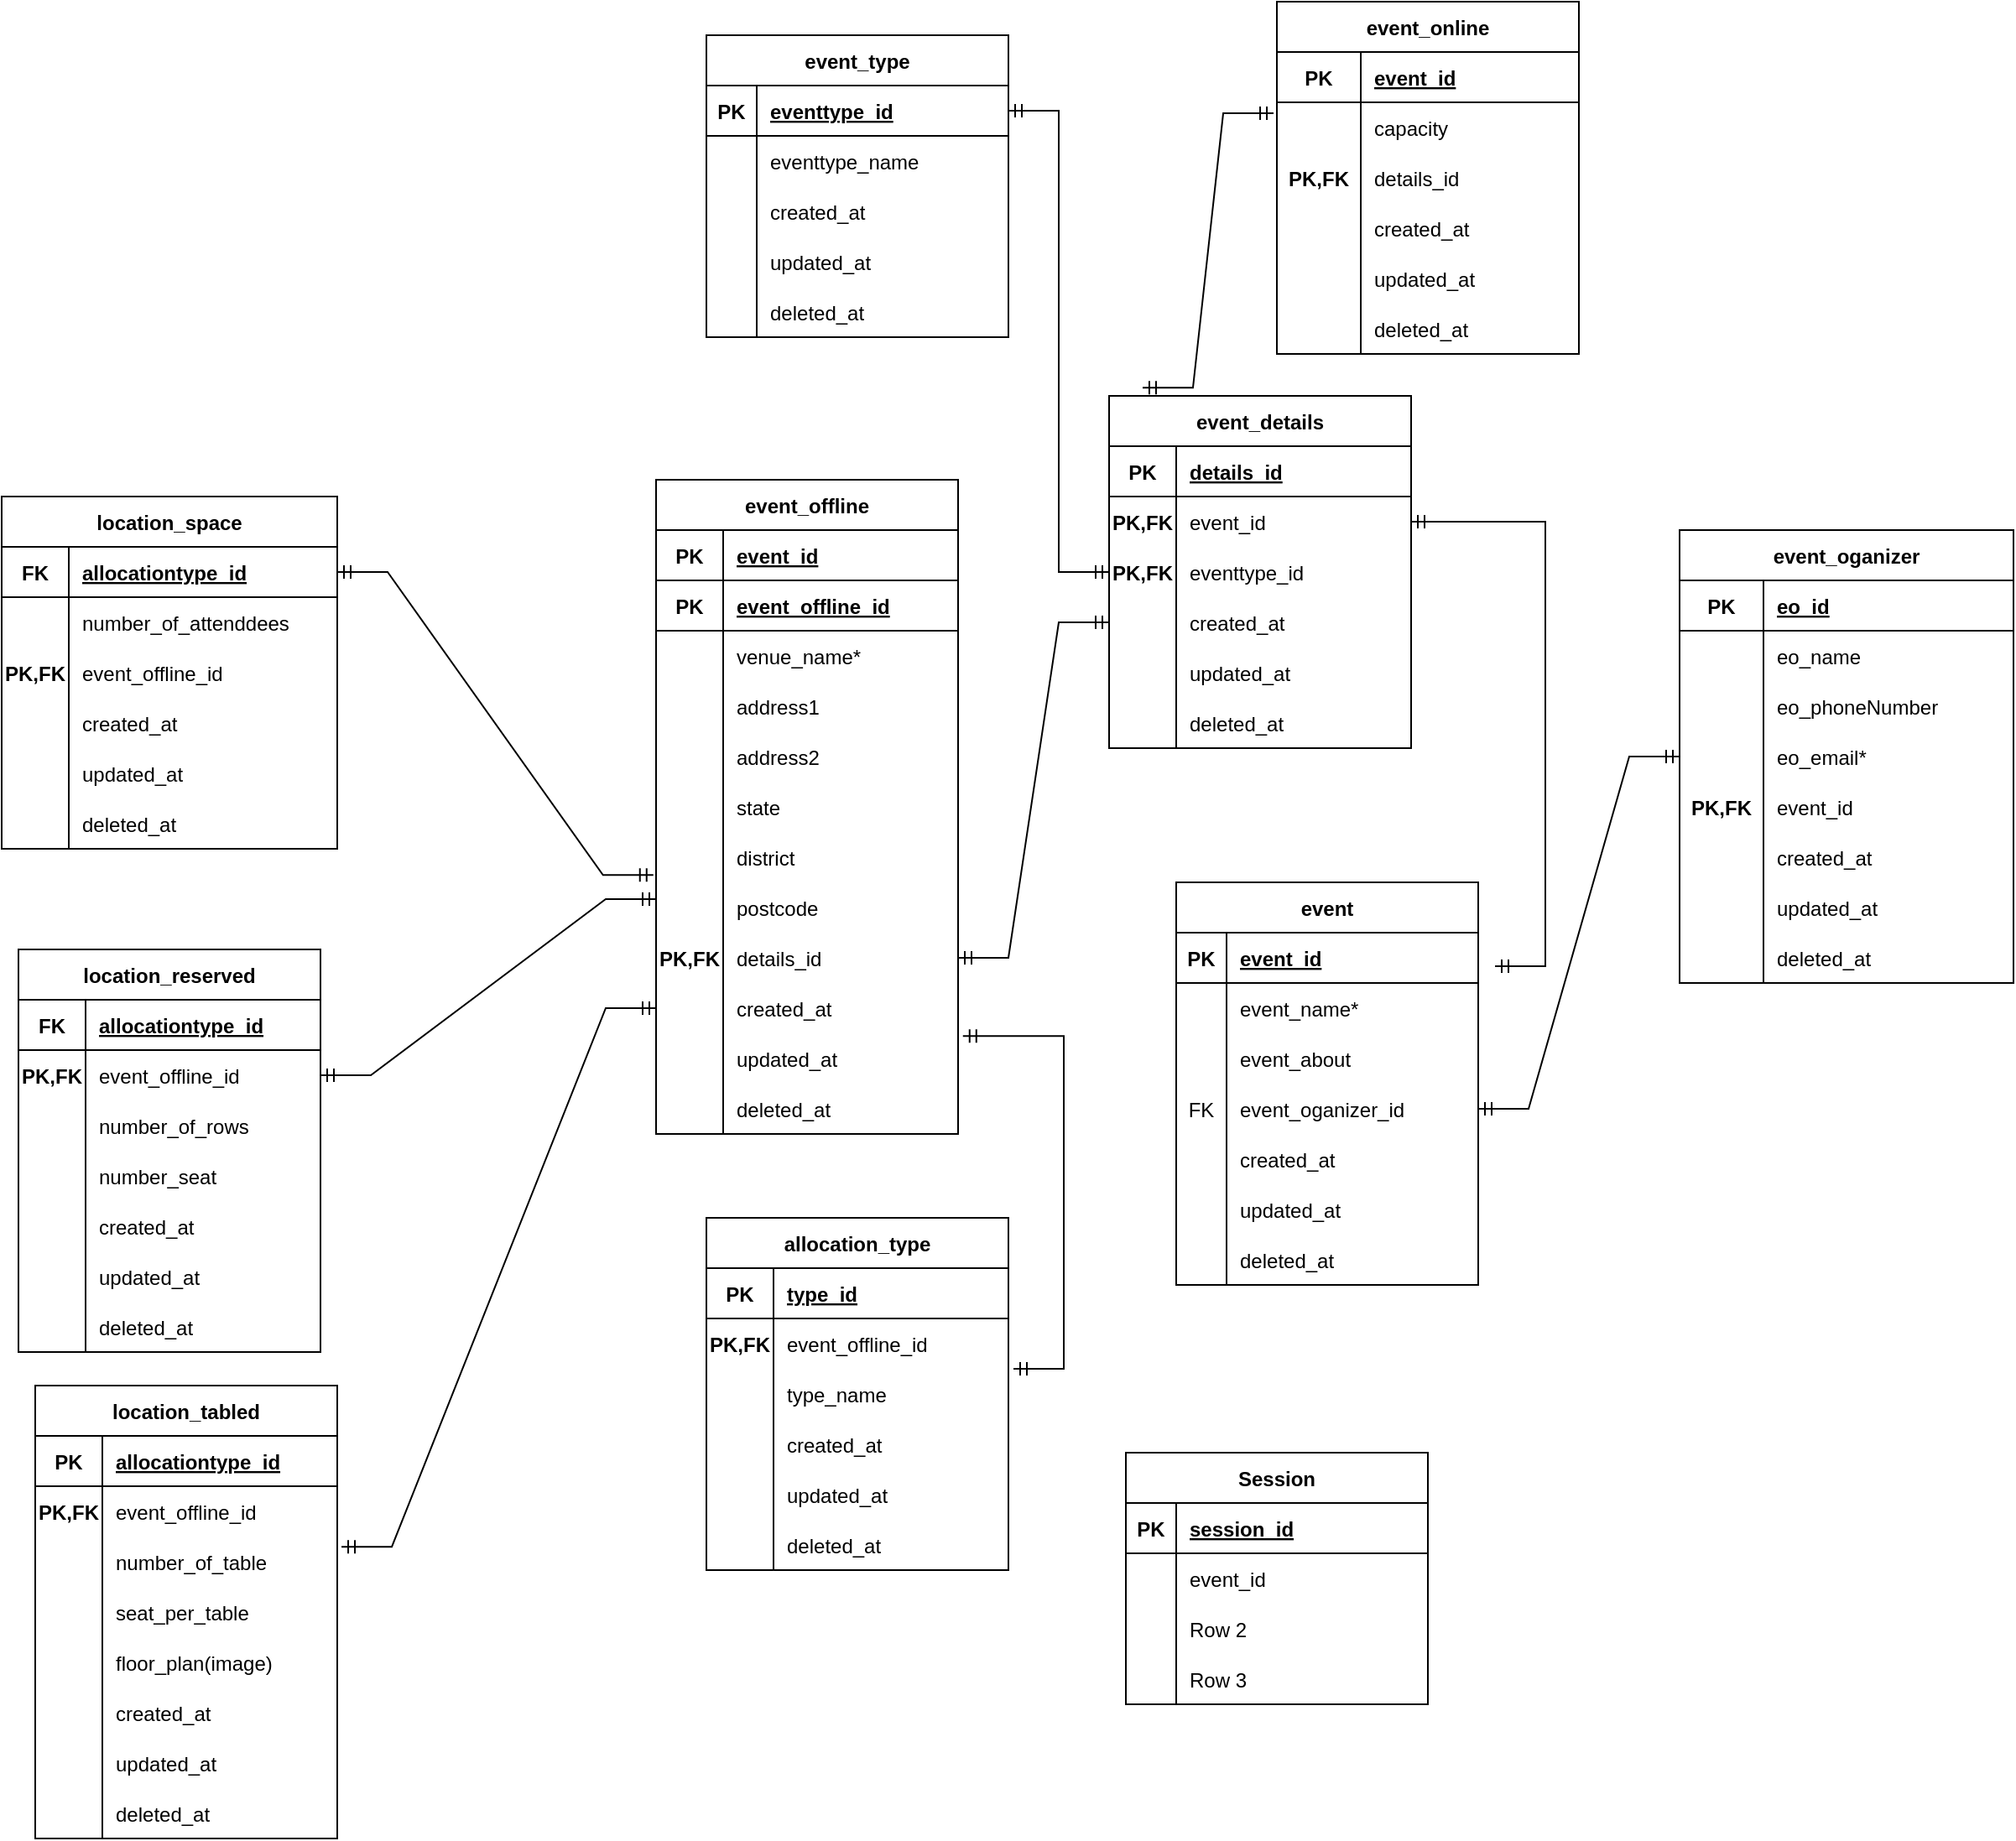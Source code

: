 <mxfile version="20.6.2" type="device"><diagram id="tkSZCsUBCyT2_pPGEbRW" name="Trang-1"><mxGraphModel dx="3422" dy="2617" grid="1" gridSize="10" guides="1" tooltips="1" connect="1" arrows="1" fold="1" page="1" pageScale="1" pageWidth="827" pageHeight="1169" math="0" shadow="0"><root><mxCell id="0"/><mxCell id="1" parent="0"/><mxCell id="nY1DjhXvaymK5sfCE0Su-17" value="event_oganizer" style="shape=table;startSize=30;container=1;collapsible=1;childLayout=tableLayout;fixedRows=1;rowLines=0;fontStyle=1;align=center;resizeLast=1;" parent="1" vertex="1"><mxGeometry x="630" y="-850" width="199" height="270" as="geometry"/></mxCell><mxCell id="nY1DjhXvaymK5sfCE0Su-18" value="" style="shape=tableRow;horizontal=0;startSize=0;swimlaneHead=0;swimlaneBody=0;fillColor=none;collapsible=0;dropTarget=0;points=[[0,0.5],[1,0.5]];portConstraint=eastwest;top=0;left=0;right=0;bottom=1;" parent="nY1DjhXvaymK5sfCE0Su-17" vertex="1"><mxGeometry y="30" width="199" height="30" as="geometry"/></mxCell><mxCell id="nY1DjhXvaymK5sfCE0Su-19" value="PK" style="shape=partialRectangle;connectable=0;fillColor=none;top=0;left=0;bottom=0;right=0;fontStyle=1;overflow=hidden;" parent="nY1DjhXvaymK5sfCE0Su-18" vertex="1"><mxGeometry width="50" height="30" as="geometry"><mxRectangle width="50" height="30" as="alternateBounds"/></mxGeometry></mxCell><mxCell id="nY1DjhXvaymK5sfCE0Su-20" value="eo_id" style="shape=partialRectangle;connectable=0;fillColor=none;top=0;left=0;bottom=0;right=0;align=left;spacingLeft=6;fontStyle=5;overflow=hidden;" parent="nY1DjhXvaymK5sfCE0Su-18" vertex="1"><mxGeometry x="50" width="149" height="30" as="geometry"><mxRectangle width="149" height="30" as="alternateBounds"/></mxGeometry></mxCell><mxCell id="nY1DjhXvaymK5sfCE0Su-21" value="" style="shape=tableRow;horizontal=0;startSize=0;swimlaneHead=0;swimlaneBody=0;fillColor=none;collapsible=0;dropTarget=0;points=[[0,0.5],[1,0.5]];portConstraint=eastwest;top=0;left=0;right=0;bottom=0;" parent="nY1DjhXvaymK5sfCE0Su-17" vertex="1"><mxGeometry y="60" width="199" height="30" as="geometry"/></mxCell><mxCell id="nY1DjhXvaymK5sfCE0Su-22" value="" style="shape=partialRectangle;connectable=0;fillColor=none;top=0;left=0;bottom=0;right=0;editable=1;overflow=hidden;" parent="nY1DjhXvaymK5sfCE0Su-21" vertex="1"><mxGeometry width="50" height="30" as="geometry"><mxRectangle width="50" height="30" as="alternateBounds"/></mxGeometry></mxCell><mxCell id="nY1DjhXvaymK5sfCE0Su-23" value="eo_name" style="shape=partialRectangle;connectable=0;fillColor=none;top=0;left=0;bottom=0;right=0;align=left;spacingLeft=6;overflow=hidden;" parent="nY1DjhXvaymK5sfCE0Su-21" vertex="1"><mxGeometry x="50" width="149" height="30" as="geometry"><mxRectangle width="149" height="30" as="alternateBounds"/></mxGeometry></mxCell><mxCell id="nY1DjhXvaymK5sfCE0Su-24" value="" style="shape=tableRow;horizontal=0;startSize=0;swimlaneHead=0;swimlaneBody=0;fillColor=none;collapsible=0;dropTarget=0;points=[[0,0.5],[1,0.5]];portConstraint=eastwest;top=0;left=0;right=0;bottom=0;" parent="nY1DjhXvaymK5sfCE0Su-17" vertex="1"><mxGeometry y="90" width="199" height="30" as="geometry"/></mxCell><mxCell id="nY1DjhXvaymK5sfCE0Su-25" value="" style="shape=partialRectangle;connectable=0;fillColor=none;top=0;left=0;bottom=0;right=0;editable=1;overflow=hidden;" parent="nY1DjhXvaymK5sfCE0Su-24" vertex="1"><mxGeometry width="50" height="30" as="geometry"><mxRectangle width="50" height="30" as="alternateBounds"/></mxGeometry></mxCell><mxCell id="nY1DjhXvaymK5sfCE0Su-26" value="eo_phoneNumber" style="shape=partialRectangle;connectable=0;fillColor=none;top=0;left=0;bottom=0;right=0;align=left;spacingLeft=6;overflow=hidden;" parent="nY1DjhXvaymK5sfCE0Su-24" vertex="1"><mxGeometry x="50" width="149" height="30" as="geometry"><mxRectangle width="149" height="30" as="alternateBounds"/></mxGeometry></mxCell><mxCell id="nY1DjhXvaymK5sfCE0Su-27" value="" style="shape=tableRow;horizontal=0;startSize=0;swimlaneHead=0;swimlaneBody=0;fillColor=none;collapsible=0;dropTarget=0;points=[[0,0.5],[1,0.5]];portConstraint=eastwest;top=0;left=0;right=0;bottom=0;" parent="nY1DjhXvaymK5sfCE0Su-17" vertex="1"><mxGeometry y="120" width="199" height="30" as="geometry"/></mxCell><mxCell id="nY1DjhXvaymK5sfCE0Su-28" value="" style="shape=partialRectangle;connectable=0;fillColor=none;top=0;left=0;bottom=0;right=0;editable=1;overflow=hidden;" parent="nY1DjhXvaymK5sfCE0Su-27" vertex="1"><mxGeometry width="50" height="30" as="geometry"><mxRectangle width="50" height="30" as="alternateBounds"/></mxGeometry></mxCell><mxCell id="nY1DjhXvaymK5sfCE0Su-29" value="eo_email*" style="shape=partialRectangle;connectable=0;fillColor=none;top=0;left=0;bottom=0;right=0;align=left;spacingLeft=6;overflow=hidden;" parent="nY1DjhXvaymK5sfCE0Su-27" vertex="1"><mxGeometry x="50" width="149" height="30" as="geometry"><mxRectangle width="149" height="30" as="alternateBounds"/></mxGeometry></mxCell><mxCell id="nY1DjhXvaymK5sfCE0Su-118" value="" style="shape=tableRow;horizontal=0;startSize=0;swimlaneHead=0;swimlaneBody=0;fillColor=none;collapsible=0;dropTarget=0;points=[[0,0.5],[1,0.5]];portConstraint=eastwest;top=0;left=0;right=0;bottom=0;" parent="nY1DjhXvaymK5sfCE0Su-17" vertex="1"><mxGeometry y="150" width="199" height="30" as="geometry"/></mxCell><mxCell id="nY1DjhXvaymK5sfCE0Su-119" value="PK,FK" style="shape=partialRectangle;connectable=0;fillColor=none;top=0;left=0;bottom=0;right=0;editable=1;overflow=hidden;fontStyle=1" parent="nY1DjhXvaymK5sfCE0Su-118" vertex="1"><mxGeometry width="50" height="30" as="geometry"><mxRectangle width="50" height="30" as="alternateBounds"/></mxGeometry></mxCell><mxCell id="nY1DjhXvaymK5sfCE0Su-120" value="event_id" style="shape=partialRectangle;connectable=0;fillColor=none;top=0;left=0;bottom=0;right=0;align=left;spacingLeft=6;overflow=hidden;" parent="nY1DjhXvaymK5sfCE0Su-118" vertex="1"><mxGeometry x="50" width="149" height="30" as="geometry"><mxRectangle width="149" height="30" as="alternateBounds"/></mxGeometry></mxCell><mxCell id="nY1DjhXvaymK5sfCE0Su-271" value="" style="shape=tableRow;horizontal=0;startSize=0;swimlaneHead=0;swimlaneBody=0;fillColor=none;collapsible=0;dropTarget=0;points=[[0,0.5],[1,0.5]];portConstraint=eastwest;top=0;left=0;right=0;bottom=0;" parent="nY1DjhXvaymK5sfCE0Su-17" vertex="1"><mxGeometry y="180" width="199" height="30" as="geometry"/></mxCell><mxCell id="nY1DjhXvaymK5sfCE0Su-272" value="" style="shape=partialRectangle;connectable=0;fillColor=none;top=0;left=0;bottom=0;right=0;editable=1;overflow=hidden;fontStyle=1" parent="nY1DjhXvaymK5sfCE0Su-271" vertex="1"><mxGeometry width="50" height="30" as="geometry"><mxRectangle width="50" height="30" as="alternateBounds"/></mxGeometry></mxCell><mxCell id="nY1DjhXvaymK5sfCE0Su-273" value="created_at" style="shape=partialRectangle;connectable=0;fillColor=none;top=0;left=0;bottom=0;right=0;align=left;spacingLeft=6;overflow=hidden;" parent="nY1DjhXvaymK5sfCE0Su-271" vertex="1"><mxGeometry x="50" width="149" height="30" as="geometry"><mxRectangle width="149" height="30" as="alternateBounds"/></mxGeometry></mxCell><mxCell id="nY1DjhXvaymK5sfCE0Su-274" value="" style="shape=tableRow;horizontal=0;startSize=0;swimlaneHead=0;swimlaneBody=0;fillColor=none;collapsible=0;dropTarget=0;points=[[0,0.5],[1,0.5]];portConstraint=eastwest;top=0;left=0;right=0;bottom=0;" parent="nY1DjhXvaymK5sfCE0Su-17" vertex="1"><mxGeometry y="210" width="199" height="30" as="geometry"/></mxCell><mxCell id="nY1DjhXvaymK5sfCE0Su-275" value="" style="shape=partialRectangle;connectable=0;fillColor=none;top=0;left=0;bottom=0;right=0;editable=1;overflow=hidden;fontStyle=1" parent="nY1DjhXvaymK5sfCE0Su-274" vertex="1"><mxGeometry width="50" height="30" as="geometry"><mxRectangle width="50" height="30" as="alternateBounds"/></mxGeometry></mxCell><mxCell id="nY1DjhXvaymK5sfCE0Su-276" value="updated_at" style="shape=partialRectangle;connectable=0;fillColor=none;top=0;left=0;bottom=0;right=0;align=left;spacingLeft=6;overflow=hidden;" parent="nY1DjhXvaymK5sfCE0Su-274" vertex="1"><mxGeometry x="50" width="149" height="30" as="geometry"><mxRectangle width="149" height="30" as="alternateBounds"/></mxGeometry></mxCell><mxCell id="nY1DjhXvaymK5sfCE0Su-277" value="" style="shape=tableRow;horizontal=0;startSize=0;swimlaneHead=0;swimlaneBody=0;fillColor=none;collapsible=0;dropTarget=0;points=[[0,0.5],[1,0.5]];portConstraint=eastwest;top=0;left=0;right=0;bottom=0;" parent="nY1DjhXvaymK5sfCE0Su-17" vertex="1"><mxGeometry y="240" width="199" height="30" as="geometry"/></mxCell><mxCell id="nY1DjhXvaymK5sfCE0Su-278" value="" style="shape=partialRectangle;connectable=0;fillColor=none;top=0;left=0;bottom=0;right=0;editable=1;overflow=hidden;fontStyle=1" parent="nY1DjhXvaymK5sfCE0Su-277" vertex="1"><mxGeometry width="50" height="30" as="geometry"><mxRectangle width="50" height="30" as="alternateBounds"/></mxGeometry></mxCell><mxCell id="nY1DjhXvaymK5sfCE0Su-279" value="deleted_at" style="shape=partialRectangle;connectable=0;fillColor=none;top=0;left=0;bottom=0;right=0;align=left;spacingLeft=6;overflow=hidden;" parent="nY1DjhXvaymK5sfCE0Su-277" vertex="1"><mxGeometry x="50" width="149" height="30" as="geometry"><mxRectangle width="149" height="30" as="alternateBounds"/></mxGeometry></mxCell><mxCell id="nY1DjhXvaymK5sfCE0Su-43" value="event_offline" style="shape=table;startSize=30;container=1;collapsible=1;childLayout=tableLayout;fixedRows=1;rowLines=0;fontStyle=1;align=center;resizeLast=1;shadow=0;sketch=0;rounded=0;resizeLastRow=0;" parent="1" vertex="1"><mxGeometry x="20" y="-880" width="180" height="390" as="geometry"/></mxCell><mxCell id="nY1DjhXvaymK5sfCE0Su-44" value="" style="shape=tableRow;horizontal=0;startSize=0;swimlaneHead=0;swimlaneBody=0;fillColor=none;collapsible=0;dropTarget=0;points=[[0,0.5],[1,0.5]];portConstraint=eastwest;top=0;left=0;right=0;bottom=1;" parent="nY1DjhXvaymK5sfCE0Su-43" vertex="1"><mxGeometry y="30" width="180" height="30" as="geometry"/></mxCell><mxCell id="nY1DjhXvaymK5sfCE0Su-45" value="PK" style="shape=partialRectangle;connectable=0;fillColor=none;top=0;left=0;bottom=0;right=0;fontStyle=1;overflow=hidden;" parent="nY1DjhXvaymK5sfCE0Su-44" vertex="1"><mxGeometry width="40" height="30" as="geometry"><mxRectangle width="40" height="30" as="alternateBounds"/></mxGeometry></mxCell><mxCell id="nY1DjhXvaymK5sfCE0Su-46" value="event_id" style="shape=partialRectangle;connectable=0;fillColor=none;top=0;left=0;bottom=0;right=0;align=left;spacingLeft=6;fontStyle=5;overflow=hidden;" parent="nY1DjhXvaymK5sfCE0Su-44" vertex="1"><mxGeometry x="40" width="140" height="30" as="geometry"><mxRectangle width="140" height="30" as="alternateBounds"/></mxGeometry></mxCell><mxCell id="5UjHjP0IJ4eb6XmRnPmS-11" value="" style="shape=tableRow;horizontal=0;startSize=0;swimlaneHead=0;swimlaneBody=0;fillColor=none;collapsible=0;dropTarget=0;points=[[0,0.5],[1,0.5]];portConstraint=eastwest;top=0;left=0;right=0;bottom=1;" parent="nY1DjhXvaymK5sfCE0Su-43" vertex="1"><mxGeometry y="60" width="180" height="30" as="geometry"/></mxCell><mxCell id="5UjHjP0IJ4eb6XmRnPmS-12" value="PK" style="shape=partialRectangle;connectable=0;fillColor=none;top=0;left=0;bottom=0;right=0;fontStyle=1;overflow=hidden;" parent="5UjHjP0IJ4eb6XmRnPmS-11" vertex="1"><mxGeometry width="40" height="30" as="geometry"><mxRectangle width="40" height="30" as="alternateBounds"/></mxGeometry></mxCell><mxCell id="5UjHjP0IJ4eb6XmRnPmS-13" value="event_offline_id" style="shape=partialRectangle;connectable=0;fillColor=none;top=0;left=0;bottom=0;right=0;align=left;spacingLeft=6;fontStyle=5;overflow=hidden;" parent="5UjHjP0IJ4eb6XmRnPmS-11" vertex="1"><mxGeometry x="40" width="140" height="30" as="geometry"><mxRectangle width="140" height="30" as="alternateBounds"/></mxGeometry></mxCell><mxCell id="nY1DjhXvaymK5sfCE0Su-47" value="" style="shape=tableRow;horizontal=0;startSize=0;swimlaneHead=0;swimlaneBody=0;fillColor=none;collapsible=0;dropTarget=0;points=[[0,0.5],[1,0.5]];portConstraint=eastwest;top=0;left=0;right=0;bottom=0;" parent="nY1DjhXvaymK5sfCE0Su-43" vertex="1"><mxGeometry y="90" width="180" height="30" as="geometry"/></mxCell><mxCell id="nY1DjhXvaymK5sfCE0Su-48" value="" style="shape=partialRectangle;connectable=0;fillColor=none;top=0;left=0;bottom=0;right=0;editable=1;overflow=hidden;" parent="nY1DjhXvaymK5sfCE0Su-47" vertex="1"><mxGeometry width="40" height="30" as="geometry"><mxRectangle width="40" height="30" as="alternateBounds"/></mxGeometry></mxCell><mxCell id="nY1DjhXvaymK5sfCE0Su-49" value="venue_name*" style="shape=partialRectangle;connectable=0;fillColor=none;top=0;left=0;bottom=0;right=0;align=left;spacingLeft=6;overflow=hidden;" parent="nY1DjhXvaymK5sfCE0Su-47" vertex="1"><mxGeometry x="40" width="140" height="30" as="geometry"><mxRectangle width="140" height="30" as="alternateBounds"/></mxGeometry></mxCell><mxCell id="nY1DjhXvaymK5sfCE0Su-53" value="" style="shape=tableRow;horizontal=0;startSize=0;swimlaneHead=0;swimlaneBody=0;fillColor=none;collapsible=0;dropTarget=0;points=[[0,0.5],[1,0.5]];portConstraint=eastwest;top=0;left=0;right=0;bottom=0;" parent="nY1DjhXvaymK5sfCE0Su-43" vertex="1"><mxGeometry y="120" width="180" height="30" as="geometry"/></mxCell><mxCell id="nY1DjhXvaymK5sfCE0Su-54" value="" style="shape=partialRectangle;connectable=0;fillColor=none;top=0;left=0;bottom=0;right=0;editable=1;overflow=hidden;" parent="nY1DjhXvaymK5sfCE0Su-53" vertex="1"><mxGeometry width="40" height="30" as="geometry"><mxRectangle width="40" height="30" as="alternateBounds"/></mxGeometry></mxCell><mxCell id="nY1DjhXvaymK5sfCE0Su-55" value="address1" style="shape=partialRectangle;connectable=0;fillColor=none;top=0;left=0;bottom=0;right=0;align=left;spacingLeft=6;overflow=hidden;" parent="nY1DjhXvaymK5sfCE0Su-53" vertex="1"><mxGeometry x="40" width="140" height="30" as="geometry"><mxRectangle width="140" height="30" as="alternateBounds"/></mxGeometry></mxCell><mxCell id="nY1DjhXvaymK5sfCE0Su-56" value="" style="shape=tableRow;horizontal=0;startSize=0;swimlaneHead=0;swimlaneBody=0;fillColor=none;collapsible=0;dropTarget=0;points=[[0,0.5],[1,0.5]];portConstraint=eastwest;top=0;left=0;right=0;bottom=0;" parent="nY1DjhXvaymK5sfCE0Su-43" vertex="1"><mxGeometry y="150" width="180" height="30" as="geometry"/></mxCell><mxCell id="nY1DjhXvaymK5sfCE0Su-57" value="" style="shape=partialRectangle;connectable=0;fillColor=none;top=0;left=0;bottom=0;right=0;editable=1;overflow=hidden;" parent="nY1DjhXvaymK5sfCE0Su-56" vertex="1"><mxGeometry width="40" height="30" as="geometry"><mxRectangle width="40" height="30" as="alternateBounds"/></mxGeometry></mxCell><mxCell id="nY1DjhXvaymK5sfCE0Su-58" value="address2" style="shape=partialRectangle;connectable=0;fillColor=none;top=0;left=0;bottom=0;right=0;align=left;spacingLeft=6;overflow=hidden;" parent="nY1DjhXvaymK5sfCE0Su-56" vertex="1"><mxGeometry x="40" width="140" height="30" as="geometry"><mxRectangle width="140" height="30" as="alternateBounds"/></mxGeometry></mxCell><mxCell id="nY1DjhXvaymK5sfCE0Su-72" value="" style="shape=tableRow;horizontal=0;startSize=0;swimlaneHead=0;swimlaneBody=0;fillColor=none;collapsible=0;dropTarget=0;points=[[0,0.5],[1,0.5]];portConstraint=eastwest;top=0;left=0;right=0;bottom=0;" parent="nY1DjhXvaymK5sfCE0Su-43" vertex="1"><mxGeometry y="180" width="180" height="30" as="geometry"/></mxCell><mxCell id="nY1DjhXvaymK5sfCE0Su-73" value="" style="shape=partialRectangle;connectable=0;fillColor=none;top=0;left=0;bottom=0;right=0;editable=1;overflow=hidden;" parent="nY1DjhXvaymK5sfCE0Su-72" vertex="1"><mxGeometry width="40" height="30" as="geometry"><mxRectangle width="40" height="30" as="alternateBounds"/></mxGeometry></mxCell><mxCell id="nY1DjhXvaymK5sfCE0Su-74" value="state" style="shape=partialRectangle;connectable=0;fillColor=none;top=0;left=0;bottom=0;right=0;align=left;spacingLeft=6;overflow=hidden;" parent="nY1DjhXvaymK5sfCE0Su-72" vertex="1"><mxGeometry x="40" width="140" height="30" as="geometry"><mxRectangle width="140" height="30" as="alternateBounds"/></mxGeometry></mxCell><mxCell id="nY1DjhXvaymK5sfCE0Su-75" value="" style="shape=tableRow;horizontal=0;startSize=0;swimlaneHead=0;swimlaneBody=0;fillColor=none;collapsible=0;dropTarget=0;points=[[0,0.5],[1,0.5]];portConstraint=eastwest;top=0;left=0;right=0;bottom=0;" parent="nY1DjhXvaymK5sfCE0Su-43" vertex="1"><mxGeometry y="210" width="180" height="30" as="geometry"/></mxCell><mxCell id="nY1DjhXvaymK5sfCE0Su-76" value="" style="shape=partialRectangle;connectable=0;fillColor=none;top=0;left=0;bottom=0;right=0;editable=1;overflow=hidden;" parent="nY1DjhXvaymK5sfCE0Su-75" vertex="1"><mxGeometry width="40" height="30" as="geometry"><mxRectangle width="40" height="30" as="alternateBounds"/></mxGeometry></mxCell><mxCell id="nY1DjhXvaymK5sfCE0Su-77" value="district" style="shape=partialRectangle;connectable=0;fillColor=none;top=0;left=0;bottom=0;right=0;align=left;spacingLeft=6;overflow=hidden;" parent="nY1DjhXvaymK5sfCE0Su-75" vertex="1"><mxGeometry x="40" width="140" height="30" as="geometry"><mxRectangle width="140" height="30" as="alternateBounds"/></mxGeometry></mxCell><mxCell id="nY1DjhXvaymK5sfCE0Su-78" value="" style="shape=tableRow;horizontal=0;startSize=0;swimlaneHead=0;swimlaneBody=0;fillColor=none;collapsible=0;dropTarget=0;points=[[0,0.5],[1,0.5]];portConstraint=eastwest;top=0;left=0;right=0;bottom=0;" parent="nY1DjhXvaymK5sfCE0Su-43" vertex="1"><mxGeometry y="240" width="180" height="30" as="geometry"/></mxCell><mxCell id="nY1DjhXvaymK5sfCE0Su-79" value="" style="shape=partialRectangle;connectable=0;fillColor=none;top=0;left=0;bottom=0;right=0;editable=1;overflow=hidden;" parent="nY1DjhXvaymK5sfCE0Su-78" vertex="1"><mxGeometry width="40" height="30" as="geometry"><mxRectangle width="40" height="30" as="alternateBounds"/></mxGeometry></mxCell><mxCell id="nY1DjhXvaymK5sfCE0Su-80" value="postcode" style="shape=partialRectangle;connectable=0;fillColor=none;top=0;left=0;bottom=0;right=0;align=left;spacingLeft=6;overflow=hidden;" parent="nY1DjhXvaymK5sfCE0Su-78" vertex="1"><mxGeometry x="40" width="140" height="30" as="geometry"><mxRectangle width="140" height="30" as="alternateBounds"/></mxGeometry></mxCell><mxCell id="nY1DjhXvaymK5sfCE0Su-245" value="" style="shape=tableRow;horizontal=0;startSize=0;swimlaneHead=0;swimlaneBody=0;fillColor=none;collapsible=0;dropTarget=0;points=[[0,0.5],[1,0.5]];portConstraint=eastwest;top=0;left=0;right=0;bottom=0;" parent="nY1DjhXvaymK5sfCE0Su-43" vertex="1"><mxGeometry y="270" width="180" height="30" as="geometry"/></mxCell><mxCell id="nY1DjhXvaymK5sfCE0Su-246" value="PK,FK" style="shape=partialRectangle;connectable=0;fillColor=none;top=0;left=0;bottom=0;right=0;editable=1;overflow=hidden;fontStyle=1" parent="nY1DjhXvaymK5sfCE0Su-245" vertex="1"><mxGeometry width="40" height="30" as="geometry"><mxRectangle width="40" height="30" as="alternateBounds"/></mxGeometry></mxCell><mxCell id="nY1DjhXvaymK5sfCE0Su-247" value="details_id" style="shape=partialRectangle;connectable=0;fillColor=none;top=0;left=0;bottom=0;right=0;align=left;spacingLeft=6;overflow=hidden;" parent="nY1DjhXvaymK5sfCE0Su-245" vertex="1"><mxGeometry x="40" width="140" height="30" as="geometry"><mxRectangle width="140" height="30" as="alternateBounds"/></mxGeometry></mxCell><mxCell id="nY1DjhXvaymK5sfCE0Su-81" value="" style="shape=tableRow;horizontal=0;startSize=0;swimlaneHead=0;swimlaneBody=0;fillColor=none;collapsible=0;dropTarget=0;points=[[0,0.5],[1,0.5]];portConstraint=eastwest;top=0;left=0;right=0;bottom=0;" parent="nY1DjhXvaymK5sfCE0Su-43" vertex="1"><mxGeometry y="300" width="180" height="30" as="geometry"/></mxCell><mxCell id="nY1DjhXvaymK5sfCE0Su-82" value="" style="shape=partialRectangle;connectable=0;fillColor=none;top=0;left=0;bottom=0;right=0;editable=1;overflow=hidden;" parent="nY1DjhXvaymK5sfCE0Su-81" vertex="1"><mxGeometry width="40" height="30" as="geometry"><mxRectangle width="40" height="30" as="alternateBounds"/></mxGeometry></mxCell><mxCell id="nY1DjhXvaymK5sfCE0Su-83" value="created_at" style="shape=partialRectangle;connectable=0;fillColor=none;top=0;left=0;bottom=0;right=0;align=left;spacingLeft=6;overflow=hidden;" parent="nY1DjhXvaymK5sfCE0Su-81" vertex="1"><mxGeometry x="40" width="140" height="30" as="geometry"><mxRectangle width="140" height="30" as="alternateBounds"/></mxGeometry></mxCell><mxCell id="nY1DjhXvaymK5sfCE0Su-223" value="" style="shape=tableRow;horizontal=0;startSize=0;swimlaneHead=0;swimlaneBody=0;fillColor=none;collapsible=0;dropTarget=0;points=[[0,0.5],[1,0.5]];portConstraint=eastwest;top=0;left=0;right=0;bottom=0;" parent="nY1DjhXvaymK5sfCE0Su-43" vertex="1"><mxGeometry y="330" width="180" height="30" as="geometry"/></mxCell><mxCell id="nY1DjhXvaymK5sfCE0Su-224" value="" style="shape=partialRectangle;connectable=0;fillColor=none;top=0;left=0;bottom=0;right=0;editable=1;overflow=hidden;" parent="nY1DjhXvaymK5sfCE0Su-223" vertex="1"><mxGeometry width="40" height="30" as="geometry"><mxRectangle width="40" height="30" as="alternateBounds"/></mxGeometry></mxCell><mxCell id="nY1DjhXvaymK5sfCE0Su-225" value="updated_at" style="shape=partialRectangle;connectable=0;fillColor=none;top=0;left=0;bottom=0;right=0;align=left;spacingLeft=6;overflow=hidden;" parent="nY1DjhXvaymK5sfCE0Su-223" vertex="1"><mxGeometry x="40" width="140" height="30" as="geometry"><mxRectangle width="140" height="30" as="alternateBounds"/></mxGeometry></mxCell><mxCell id="nY1DjhXvaymK5sfCE0Su-226" value="" style="shape=tableRow;horizontal=0;startSize=0;swimlaneHead=0;swimlaneBody=0;fillColor=none;collapsible=0;dropTarget=0;points=[[0,0.5],[1,0.5]];portConstraint=eastwest;top=0;left=0;right=0;bottom=0;" parent="nY1DjhXvaymK5sfCE0Su-43" vertex="1"><mxGeometry y="360" width="180" height="30" as="geometry"/></mxCell><mxCell id="nY1DjhXvaymK5sfCE0Su-227" value="" style="shape=partialRectangle;connectable=0;fillColor=none;top=0;left=0;bottom=0;right=0;editable=1;overflow=hidden;" parent="nY1DjhXvaymK5sfCE0Su-226" vertex="1"><mxGeometry width="40" height="30" as="geometry"><mxRectangle width="40" height="30" as="alternateBounds"/></mxGeometry></mxCell><mxCell id="nY1DjhXvaymK5sfCE0Su-228" value="deleted_at" style="shape=partialRectangle;connectable=0;fillColor=none;top=0;left=0;bottom=0;right=0;align=left;spacingLeft=6;overflow=hidden;" parent="nY1DjhXvaymK5sfCE0Su-226" vertex="1"><mxGeometry x="40" width="140" height="30" as="geometry"><mxRectangle width="140" height="30" as="alternateBounds"/></mxGeometry></mxCell><mxCell id="nY1DjhXvaymK5sfCE0Su-84" value="event" style="shape=table;startSize=30;container=1;collapsible=1;childLayout=tableLayout;fixedRows=1;rowLines=0;fontStyle=1;align=center;resizeLast=1;" parent="1" vertex="1"><mxGeometry x="330" y="-640" width="180" height="240" as="geometry"/></mxCell><mxCell id="nY1DjhXvaymK5sfCE0Su-85" value="" style="shape=tableRow;horizontal=0;startSize=0;swimlaneHead=0;swimlaneBody=0;fillColor=none;collapsible=0;dropTarget=0;points=[[0,0.5],[1,0.5]];portConstraint=eastwest;top=0;left=0;right=0;bottom=1;" parent="nY1DjhXvaymK5sfCE0Su-84" vertex="1"><mxGeometry y="30" width="180" height="30" as="geometry"/></mxCell><mxCell id="nY1DjhXvaymK5sfCE0Su-86" value="PK" style="shape=partialRectangle;connectable=0;fillColor=none;top=0;left=0;bottom=0;right=0;fontStyle=1;overflow=hidden;" parent="nY1DjhXvaymK5sfCE0Su-85" vertex="1"><mxGeometry width="30" height="30" as="geometry"><mxRectangle width="30" height="30" as="alternateBounds"/></mxGeometry></mxCell><mxCell id="nY1DjhXvaymK5sfCE0Su-87" value="event_id" style="shape=partialRectangle;connectable=0;fillColor=none;top=0;left=0;bottom=0;right=0;align=left;spacingLeft=6;fontStyle=5;overflow=hidden;" parent="nY1DjhXvaymK5sfCE0Su-85" vertex="1"><mxGeometry x="30" width="150" height="30" as="geometry"><mxRectangle width="150" height="30" as="alternateBounds"/></mxGeometry></mxCell><mxCell id="nY1DjhXvaymK5sfCE0Su-88" value="" style="shape=tableRow;horizontal=0;startSize=0;swimlaneHead=0;swimlaneBody=0;fillColor=none;collapsible=0;dropTarget=0;points=[[0,0.5],[1,0.5]];portConstraint=eastwest;top=0;left=0;right=0;bottom=0;" parent="nY1DjhXvaymK5sfCE0Su-84" vertex="1"><mxGeometry y="60" width="180" height="30" as="geometry"/></mxCell><mxCell id="nY1DjhXvaymK5sfCE0Su-89" value="" style="shape=partialRectangle;connectable=0;fillColor=none;top=0;left=0;bottom=0;right=0;editable=1;overflow=hidden;" parent="nY1DjhXvaymK5sfCE0Su-88" vertex="1"><mxGeometry width="30" height="30" as="geometry"><mxRectangle width="30" height="30" as="alternateBounds"/></mxGeometry></mxCell><mxCell id="nY1DjhXvaymK5sfCE0Su-90" value="event_name*" style="shape=partialRectangle;connectable=0;fillColor=none;top=0;left=0;bottom=0;right=0;align=left;spacingLeft=6;overflow=hidden;" parent="nY1DjhXvaymK5sfCE0Su-88" vertex="1"><mxGeometry x="30" width="150" height="30" as="geometry"><mxRectangle width="150" height="30" as="alternateBounds"/></mxGeometry></mxCell><mxCell id="nY1DjhXvaymK5sfCE0Su-91" value="" style="shape=tableRow;horizontal=0;startSize=0;swimlaneHead=0;swimlaneBody=0;fillColor=none;collapsible=0;dropTarget=0;points=[[0,0.5],[1,0.5]];portConstraint=eastwest;top=0;left=0;right=0;bottom=0;" parent="nY1DjhXvaymK5sfCE0Su-84" vertex="1"><mxGeometry y="90" width="180" height="30" as="geometry"/></mxCell><mxCell id="nY1DjhXvaymK5sfCE0Su-92" value="" style="shape=partialRectangle;connectable=0;fillColor=none;top=0;left=0;bottom=0;right=0;editable=1;overflow=hidden;" parent="nY1DjhXvaymK5sfCE0Su-91" vertex="1"><mxGeometry width="30" height="30" as="geometry"><mxRectangle width="30" height="30" as="alternateBounds"/></mxGeometry></mxCell><mxCell id="nY1DjhXvaymK5sfCE0Su-93" value="event_about" style="shape=partialRectangle;connectable=0;fillColor=none;top=0;left=0;bottom=0;right=0;align=left;spacingLeft=6;overflow=hidden;" parent="nY1DjhXvaymK5sfCE0Su-91" vertex="1"><mxGeometry x="30" width="150" height="30" as="geometry"><mxRectangle width="150" height="30" as="alternateBounds"/></mxGeometry></mxCell><mxCell id="nY1DjhXvaymK5sfCE0Su-94" value="" style="shape=tableRow;horizontal=0;startSize=0;swimlaneHead=0;swimlaneBody=0;fillColor=none;collapsible=0;dropTarget=0;points=[[0,0.5],[1,0.5]];portConstraint=eastwest;top=0;left=0;right=0;bottom=0;" parent="nY1DjhXvaymK5sfCE0Su-84" vertex="1"><mxGeometry y="120" width="180" height="30" as="geometry"/></mxCell><mxCell id="nY1DjhXvaymK5sfCE0Su-95" value="FK" style="shape=partialRectangle;connectable=0;fillColor=none;top=0;left=0;bottom=0;right=0;editable=1;overflow=hidden;" parent="nY1DjhXvaymK5sfCE0Su-94" vertex="1"><mxGeometry width="30" height="30" as="geometry"><mxRectangle width="30" height="30" as="alternateBounds"/></mxGeometry></mxCell><mxCell id="nY1DjhXvaymK5sfCE0Su-96" value="event_oganizer_id" style="shape=partialRectangle;connectable=0;fillColor=none;top=0;left=0;bottom=0;right=0;align=left;spacingLeft=6;overflow=hidden;" parent="nY1DjhXvaymK5sfCE0Su-94" vertex="1"><mxGeometry x="30" width="150" height="30" as="geometry"><mxRectangle width="150" height="30" as="alternateBounds"/></mxGeometry></mxCell><mxCell id="nY1DjhXvaymK5sfCE0Su-98" value="" style="shape=tableRow;horizontal=0;startSize=0;swimlaneHead=0;swimlaneBody=0;fillColor=none;collapsible=0;dropTarget=0;points=[[0,0.5],[1,0.5]];portConstraint=eastwest;top=0;left=0;right=0;bottom=0;" parent="nY1DjhXvaymK5sfCE0Su-84" vertex="1"><mxGeometry y="150" width="180" height="30" as="geometry"/></mxCell><mxCell id="nY1DjhXvaymK5sfCE0Su-99" value="" style="shape=partialRectangle;connectable=0;fillColor=none;top=0;left=0;bottom=0;right=0;editable=1;overflow=hidden;" parent="nY1DjhXvaymK5sfCE0Su-98" vertex="1"><mxGeometry width="30" height="30" as="geometry"><mxRectangle width="30" height="30" as="alternateBounds"/></mxGeometry></mxCell><mxCell id="nY1DjhXvaymK5sfCE0Su-100" value="created_at" style="shape=partialRectangle;connectable=0;fillColor=none;top=0;left=0;bottom=0;right=0;align=left;spacingLeft=6;overflow=hidden;" parent="nY1DjhXvaymK5sfCE0Su-98" vertex="1"><mxGeometry x="30" width="150" height="30" as="geometry"><mxRectangle width="150" height="30" as="alternateBounds"/></mxGeometry></mxCell><mxCell id="nY1DjhXvaymK5sfCE0Su-189" value="" style="shape=tableRow;horizontal=0;startSize=0;swimlaneHead=0;swimlaneBody=0;fillColor=none;collapsible=0;dropTarget=0;points=[[0,0.5],[1,0.5]];portConstraint=eastwest;top=0;left=0;right=0;bottom=0;" parent="nY1DjhXvaymK5sfCE0Su-84" vertex="1"><mxGeometry y="180" width="180" height="30" as="geometry"/></mxCell><mxCell id="nY1DjhXvaymK5sfCE0Su-190" value="" style="shape=partialRectangle;connectable=0;fillColor=none;top=0;left=0;bottom=0;right=0;editable=1;overflow=hidden;" parent="nY1DjhXvaymK5sfCE0Su-189" vertex="1"><mxGeometry width="30" height="30" as="geometry"><mxRectangle width="30" height="30" as="alternateBounds"/></mxGeometry></mxCell><mxCell id="nY1DjhXvaymK5sfCE0Su-191" value="updated_at" style="shape=partialRectangle;connectable=0;fillColor=none;top=0;left=0;bottom=0;right=0;align=left;spacingLeft=6;overflow=hidden;" parent="nY1DjhXvaymK5sfCE0Su-189" vertex="1"><mxGeometry x="30" width="150" height="30" as="geometry"><mxRectangle width="150" height="30" as="alternateBounds"/></mxGeometry></mxCell><mxCell id="nY1DjhXvaymK5sfCE0Su-192" value="" style="shape=tableRow;horizontal=0;startSize=0;swimlaneHead=0;swimlaneBody=0;fillColor=none;collapsible=0;dropTarget=0;points=[[0,0.5],[1,0.5]];portConstraint=eastwest;top=0;left=0;right=0;bottom=0;" parent="nY1DjhXvaymK5sfCE0Su-84" vertex="1"><mxGeometry y="210" width="180" height="30" as="geometry"/></mxCell><mxCell id="nY1DjhXvaymK5sfCE0Su-193" value="" style="shape=partialRectangle;connectable=0;fillColor=none;top=0;left=0;bottom=0;right=0;editable=1;overflow=hidden;" parent="nY1DjhXvaymK5sfCE0Su-192" vertex="1"><mxGeometry width="30" height="30" as="geometry"><mxRectangle width="30" height="30" as="alternateBounds"/></mxGeometry></mxCell><mxCell id="nY1DjhXvaymK5sfCE0Su-194" value="deleted_at" style="shape=partialRectangle;connectable=0;fillColor=none;top=0;left=0;bottom=0;right=0;align=left;spacingLeft=6;overflow=hidden;" parent="nY1DjhXvaymK5sfCE0Su-192" vertex="1"><mxGeometry x="30" width="150" height="30" as="geometry"><mxRectangle width="150" height="30" as="alternateBounds"/></mxGeometry></mxCell><mxCell id="nY1DjhXvaymK5sfCE0Su-97" value="" style="edgeStyle=entityRelationEdgeStyle;fontSize=12;html=1;endArrow=ERmandOne;startArrow=ERmandOne;rounded=0;exitX=1;exitY=0.5;exitDx=0;exitDy=0;" parent="1" source="nY1DjhXvaymK5sfCE0Su-94" target="nY1DjhXvaymK5sfCE0Su-27" edge="1"><mxGeometry width="100" height="100" relative="1" as="geometry"><mxPoint x="540" y="-534" as="sourcePoint"/><mxPoint x="640" y="-634" as="targetPoint"/></mxGeometry></mxCell><mxCell id="nY1DjhXvaymK5sfCE0Su-121" value="event_type" style="shape=table;startSize=30;container=1;collapsible=1;childLayout=tableLayout;fixedRows=1;rowLines=0;fontStyle=1;align=center;resizeLast=1;" parent="1" vertex="1"><mxGeometry x="50" y="-1145" width="180" height="180" as="geometry"/></mxCell><mxCell id="nY1DjhXvaymK5sfCE0Su-122" value="" style="shape=tableRow;horizontal=0;startSize=0;swimlaneHead=0;swimlaneBody=0;fillColor=none;collapsible=0;dropTarget=0;points=[[0,0.5],[1,0.5]];portConstraint=eastwest;top=0;left=0;right=0;bottom=1;" parent="nY1DjhXvaymK5sfCE0Su-121" vertex="1"><mxGeometry y="30" width="180" height="30" as="geometry"/></mxCell><mxCell id="nY1DjhXvaymK5sfCE0Su-123" value="PK" style="shape=partialRectangle;connectable=0;fillColor=none;top=0;left=0;bottom=0;right=0;fontStyle=1;overflow=hidden;" parent="nY1DjhXvaymK5sfCE0Su-122" vertex="1"><mxGeometry width="30" height="30" as="geometry"><mxRectangle width="30" height="30" as="alternateBounds"/></mxGeometry></mxCell><mxCell id="nY1DjhXvaymK5sfCE0Su-124" value="eventtype_id" style="shape=partialRectangle;connectable=0;fillColor=none;top=0;left=0;bottom=0;right=0;align=left;spacingLeft=6;fontStyle=5;overflow=hidden;" parent="nY1DjhXvaymK5sfCE0Su-122" vertex="1"><mxGeometry x="30" width="150" height="30" as="geometry"><mxRectangle width="150" height="30" as="alternateBounds"/></mxGeometry></mxCell><mxCell id="nY1DjhXvaymK5sfCE0Su-125" value="" style="shape=tableRow;horizontal=0;startSize=0;swimlaneHead=0;swimlaneBody=0;fillColor=none;collapsible=0;dropTarget=0;points=[[0,0.5],[1,0.5]];portConstraint=eastwest;top=0;left=0;right=0;bottom=0;" parent="nY1DjhXvaymK5sfCE0Su-121" vertex="1"><mxGeometry y="60" width="180" height="30" as="geometry"/></mxCell><mxCell id="nY1DjhXvaymK5sfCE0Su-126" value="" style="shape=partialRectangle;connectable=0;fillColor=none;top=0;left=0;bottom=0;right=0;editable=1;overflow=hidden;" parent="nY1DjhXvaymK5sfCE0Su-125" vertex="1"><mxGeometry width="30" height="30" as="geometry"><mxRectangle width="30" height="30" as="alternateBounds"/></mxGeometry></mxCell><mxCell id="nY1DjhXvaymK5sfCE0Su-127" value="eventtype_name" style="shape=partialRectangle;connectable=0;fillColor=none;top=0;left=0;bottom=0;right=0;align=left;spacingLeft=6;overflow=hidden;" parent="nY1DjhXvaymK5sfCE0Su-125" vertex="1"><mxGeometry x="30" width="150" height="30" as="geometry"><mxRectangle width="150" height="30" as="alternateBounds"/></mxGeometry></mxCell><mxCell id="nY1DjhXvaymK5sfCE0Su-198" value="" style="shape=tableRow;horizontal=0;startSize=0;swimlaneHead=0;swimlaneBody=0;fillColor=none;collapsible=0;dropTarget=0;points=[[0,0.5],[1,0.5]];portConstraint=eastwest;top=0;left=0;right=0;bottom=0;" parent="nY1DjhXvaymK5sfCE0Su-121" vertex="1"><mxGeometry y="90" width="180" height="30" as="geometry"/></mxCell><mxCell id="nY1DjhXvaymK5sfCE0Su-199" value="" style="shape=partialRectangle;connectable=0;fillColor=none;top=0;left=0;bottom=0;right=0;editable=1;overflow=hidden;" parent="nY1DjhXvaymK5sfCE0Su-198" vertex="1"><mxGeometry width="30" height="30" as="geometry"><mxRectangle width="30" height="30" as="alternateBounds"/></mxGeometry></mxCell><mxCell id="nY1DjhXvaymK5sfCE0Su-200" value="created_at" style="shape=partialRectangle;connectable=0;fillColor=none;top=0;left=0;bottom=0;right=0;align=left;spacingLeft=6;overflow=hidden;" parent="nY1DjhXvaymK5sfCE0Su-198" vertex="1"><mxGeometry x="30" width="150" height="30" as="geometry"><mxRectangle width="150" height="30" as="alternateBounds"/></mxGeometry></mxCell><mxCell id="nY1DjhXvaymK5sfCE0Su-201" value="" style="shape=tableRow;horizontal=0;startSize=0;swimlaneHead=0;swimlaneBody=0;fillColor=none;collapsible=0;dropTarget=0;points=[[0,0.5],[1,0.5]];portConstraint=eastwest;top=0;left=0;right=0;bottom=0;" parent="nY1DjhXvaymK5sfCE0Su-121" vertex="1"><mxGeometry y="120" width="180" height="30" as="geometry"/></mxCell><mxCell id="nY1DjhXvaymK5sfCE0Su-202" value="" style="shape=partialRectangle;connectable=0;fillColor=none;top=0;left=0;bottom=0;right=0;editable=1;overflow=hidden;" parent="nY1DjhXvaymK5sfCE0Su-201" vertex="1"><mxGeometry width="30" height="30" as="geometry"><mxRectangle width="30" height="30" as="alternateBounds"/></mxGeometry></mxCell><mxCell id="nY1DjhXvaymK5sfCE0Su-203" value="updated_at" style="shape=partialRectangle;connectable=0;fillColor=none;top=0;left=0;bottom=0;right=0;align=left;spacingLeft=6;overflow=hidden;" parent="nY1DjhXvaymK5sfCE0Su-201" vertex="1"><mxGeometry x="30" width="150" height="30" as="geometry"><mxRectangle width="150" height="30" as="alternateBounds"/></mxGeometry></mxCell><mxCell id="nY1DjhXvaymK5sfCE0Su-204" value="" style="shape=tableRow;horizontal=0;startSize=0;swimlaneHead=0;swimlaneBody=0;fillColor=none;collapsible=0;dropTarget=0;points=[[0,0.5],[1,0.5]];portConstraint=eastwest;top=0;left=0;right=0;bottom=0;" parent="nY1DjhXvaymK5sfCE0Su-121" vertex="1"><mxGeometry y="150" width="180" height="30" as="geometry"/></mxCell><mxCell id="nY1DjhXvaymK5sfCE0Su-205" value="" style="shape=partialRectangle;connectable=0;fillColor=none;top=0;left=0;bottom=0;right=0;editable=1;overflow=hidden;" parent="nY1DjhXvaymK5sfCE0Su-204" vertex="1"><mxGeometry width="30" height="30" as="geometry"><mxRectangle width="30" height="30" as="alternateBounds"/></mxGeometry></mxCell><mxCell id="nY1DjhXvaymK5sfCE0Su-206" value="deleted_at" style="shape=partialRectangle;connectable=0;fillColor=none;top=0;left=0;bottom=0;right=0;align=left;spacingLeft=6;overflow=hidden;" parent="nY1DjhXvaymK5sfCE0Su-204" vertex="1"><mxGeometry x="30" width="150" height="30" as="geometry"><mxRectangle width="150" height="30" as="alternateBounds"/></mxGeometry></mxCell><mxCell id="nY1DjhXvaymK5sfCE0Su-148" value="allocation_type" style="shape=table;startSize=30;container=1;collapsible=1;childLayout=tableLayout;fixedRows=1;rowLines=0;fontStyle=1;align=center;resizeLast=1;" parent="1" vertex="1"><mxGeometry x="50" y="-440" width="180" height="210" as="geometry"/></mxCell><mxCell id="nY1DjhXvaymK5sfCE0Su-149" value="" style="shape=tableRow;horizontal=0;startSize=0;swimlaneHead=0;swimlaneBody=0;fillColor=none;collapsible=0;dropTarget=0;points=[[0,0.5],[1,0.5]];portConstraint=eastwest;top=0;left=0;right=0;bottom=1;" parent="nY1DjhXvaymK5sfCE0Su-148" vertex="1"><mxGeometry y="30" width="180" height="30" as="geometry"/></mxCell><mxCell id="nY1DjhXvaymK5sfCE0Su-150" value="PK" style="shape=partialRectangle;connectable=0;fillColor=none;top=0;left=0;bottom=0;right=0;fontStyle=1;overflow=hidden;" parent="nY1DjhXvaymK5sfCE0Su-149" vertex="1"><mxGeometry width="40" height="30" as="geometry"><mxRectangle width="40" height="30" as="alternateBounds"/></mxGeometry></mxCell><mxCell id="nY1DjhXvaymK5sfCE0Su-151" value="type_id" style="shape=partialRectangle;connectable=0;fillColor=none;top=0;left=0;bottom=0;right=0;align=left;spacingLeft=6;fontStyle=5;overflow=hidden;" parent="nY1DjhXvaymK5sfCE0Su-149" vertex="1"><mxGeometry x="40" width="140" height="30" as="geometry"><mxRectangle width="140" height="30" as="alternateBounds"/></mxGeometry></mxCell><mxCell id="nY1DjhXvaymK5sfCE0Su-152" value="" style="shape=tableRow;horizontal=0;startSize=0;swimlaneHead=0;swimlaneBody=0;fillColor=none;collapsible=0;dropTarget=0;points=[[0,0.5],[1,0.5]];portConstraint=eastwest;top=0;left=0;right=0;bottom=0;" parent="nY1DjhXvaymK5sfCE0Su-148" vertex="1"><mxGeometry y="60" width="180" height="30" as="geometry"/></mxCell><mxCell id="nY1DjhXvaymK5sfCE0Su-153" value="PK,FK" style="shape=partialRectangle;connectable=0;fillColor=none;top=0;left=0;bottom=0;right=0;editable=1;overflow=hidden;fontStyle=1" parent="nY1DjhXvaymK5sfCE0Su-152" vertex="1"><mxGeometry width="40" height="30" as="geometry"><mxRectangle width="40" height="30" as="alternateBounds"/></mxGeometry></mxCell><mxCell id="nY1DjhXvaymK5sfCE0Su-154" value="event_offline_id" style="shape=partialRectangle;connectable=0;fillColor=none;top=0;left=0;bottom=0;right=0;align=left;spacingLeft=6;overflow=hidden;" parent="nY1DjhXvaymK5sfCE0Su-152" vertex="1"><mxGeometry x="40" width="140" height="30" as="geometry"><mxRectangle width="140" height="30" as="alternateBounds"/></mxGeometry></mxCell><mxCell id="nY1DjhXvaymK5sfCE0Su-316" value="" style="shape=tableRow;horizontal=0;startSize=0;swimlaneHead=0;swimlaneBody=0;fillColor=none;collapsible=0;dropTarget=0;points=[[0,0.5],[1,0.5]];portConstraint=eastwest;top=0;left=0;right=0;bottom=0;" parent="nY1DjhXvaymK5sfCE0Su-148" vertex="1"><mxGeometry y="90" width="180" height="30" as="geometry"/></mxCell><mxCell id="nY1DjhXvaymK5sfCE0Su-317" value="" style="shape=partialRectangle;connectable=0;fillColor=none;top=0;left=0;bottom=0;right=0;editable=1;overflow=hidden;" parent="nY1DjhXvaymK5sfCE0Su-316" vertex="1"><mxGeometry width="40" height="30" as="geometry"><mxRectangle width="40" height="30" as="alternateBounds"/></mxGeometry></mxCell><mxCell id="nY1DjhXvaymK5sfCE0Su-318" value="type_name" style="shape=partialRectangle;connectable=0;fillColor=none;top=0;left=0;bottom=0;right=0;align=left;spacingLeft=6;overflow=hidden;" parent="nY1DjhXvaymK5sfCE0Su-316" vertex="1"><mxGeometry x="40" width="140" height="30" as="geometry"><mxRectangle width="140" height="30" as="alternateBounds"/></mxGeometry></mxCell><mxCell id="nY1DjhXvaymK5sfCE0Su-284" value="" style="shape=tableRow;horizontal=0;startSize=0;swimlaneHead=0;swimlaneBody=0;fillColor=none;collapsible=0;dropTarget=0;points=[[0,0.5],[1,0.5]];portConstraint=eastwest;top=0;left=0;right=0;bottom=0;" parent="nY1DjhXvaymK5sfCE0Su-148" vertex="1"><mxGeometry y="120" width="180" height="30" as="geometry"/></mxCell><mxCell id="nY1DjhXvaymK5sfCE0Su-285" value="" style="shape=partialRectangle;connectable=0;fillColor=none;top=0;left=0;bottom=0;right=0;editable=1;overflow=hidden;" parent="nY1DjhXvaymK5sfCE0Su-284" vertex="1"><mxGeometry width="40" height="30" as="geometry"><mxRectangle width="40" height="30" as="alternateBounds"/></mxGeometry></mxCell><mxCell id="nY1DjhXvaymK5sfCE0Su-286" value="created_at" style="shape=partialRectangle;connectable=0;fillColor=none;top=0;left=0;bottom=0;right=0;align=left;spacingLeft=6;overflow=hidden;" parent="nY1DjhXvaymK5sfCE0Su-284" vertex="1"><mxGeometry x="40" width="140" height="30" as="geometry"><mxRectangle width="140" height="30" as="alternateBounds"/></mxGeometry></mxCell><mxCell id="nY1DjhXvaymK5sfCE0Su-287" value="" style="shape=tableRow;horizontal=0;startSize=0;swimlaneHead=0;swimlaneBody=0;fillColor=none;collapsible=0;dropTarget=0;points=[[0,0.5],[1,0.5]];portConstraint=eastwest;top=0;left=0;right=0;bottom=0;" parent="nY1DjhXvaymK5sfCE0Su-148" vertex="1"><mxGeometry y="150" width="180" height="30" as="geometry"/></mxCell><mxCell id="nY1DjhXvaymK5sfCE0Su-288" value="" style="shape=partialRectangle;connectable=0;fillColor=none;top=0;left=0;bottom=0;right=0;editable=1;overflow=hidden;" parent="nY1DjhXvaymK5sfCE0Su-287" vertex="1"><mxGeometry width="40" height="30" as="geometry"><mxRectangle width="40" height="30" as="alternateBounds"/></mxGeometry></mxCell><mxCell id="nY1DjhXvaymK5sfCE0Su-289" value="updated_at" style="shape=partialRectangle;connectable=0;fillColor=none;top=0;left=0;bottom=0;right=0;align=left;spacingLeft=6;overflow=hidden;" parent="nY1DjhXvaymK5sfCE0Su-287" vertex="1"><mxGeometry x="40" width="140" height="30" as="geometry"><mxRectangle width="140" height="30" as="alternateBounds"/></mxGeometry></mxCell><mxCell id="nY1DjhXvaymK5sfCE0Su-290" value="" style="shape=tableRow;horizontal=0;startSize=0;swimlaneHead=0;swimlaneBody=0;fillColor=none;collapsible=0;dropTarget=0;points=[[0,0.5],[1,0.5]];portConstraint=eastwest;top=0;left=0;right=0;bottom=0;" parent="nY1DjhXvaymK5sfCE0Su-148" vertex="1"><mxGeometry y="180" width="180" height="30" as="geometry"/></mxCell><mxCell id="nY1DjhXvaymK5sfCE0Su-291" value="" style="shape=partialRectangle;connectable=0;fillColor=none;top=0;left=0;bottom=0;right=0;editable=1;overflow=hidden;" parent="nY1DjhXvaymK5sfCE0Su-290" vertex="1"><mxGeometry width="40" height="30" as="geometry"><mxRectangle width="40" height="30" as="alternateBounds"/></mxGeometry></mxCell><mxCell id="nY1DjhXvaymK5sfCE0Su-292" value="deleted_at" style="shape=partialRectangle;connectable=0;fillColor=none;top=0;left=0;bottom=0;right=0;align=left;spacingLeft=6;overflow=hidden;" parent="nY1DjhXvaymK5sfCE0Su-290" vertex="1"><mxGeometry x="40" width="140" height="30" as="geometry"><mxRectangle width="140" height="30" as="alternateBounds"/></mxGeometry></mxCell><mxCell id="nY1DjhXvaymK5sfCE0Su-161" value="location_space" style="shape=table;startSize=30;container=1;collapsible=1;childLayout=tableLayout;fixedRows=1;rowLines=0;fontStyle=1;align=center;resizeLast=1;" parent="1" vertex="1"><mxGeometry x="-370" y="-870" width="200" height="210" as="geometry"/></mxCell><mxCell id="nY1DjhXvaymK5sfCE0Su-162" value="" style="shape=tableRow;horizontal=0;startSize=0;swimlaneHead=0;swimlaneBody=0;fillColor=none;collapsible=0;dropTarget=0;points=[[0,0.5],[1,0.5]];portConstraint=eastwest;top=0;left=0;right=0;bottom=1;" parent="nY1DjhXvaymK5sfCE0Su-161" vertex="1"><mxGeometry y="30" width="200" height="30" as="geometry"/></mxCell><mxCell id="nY1DjhXvaymK5sfCE0Su-163" value="FK" style="shape=partialRectangle;connectable=0;fillColor=none;top=0;left=0;bottom=0;right=0;fontStyle=1;overflow=hidden;" parent="nY1DjhXvaymK5sfCE0Su-162" vertex="1"><mxGeometry width="40" height="30" as="geometry"><mxRectangle width="40" height="30" as="alternateBounds"/></mxGeometry></mxCell><mxCell id="nY1DjhXvaymK5sfCE0Su-164" value="allocationtype_id" style="shape=partialRectangle;connectable=0;fillColor=none;top=0;left=0;bottom=0;right=0;align=left;spacingLeft=6;fontStyle=5;overflow=hidden;" parent="nY1DjhXvaymK5sfCE0Su-162" vertex="1"><mxGeometry x="40" width="160" height="30" as="geometry"><mxRectangle width="160" height="30" as="alternateBounds"/></mxGeometry></mxCell><mxCell id="nY1DjhXvaymK5sfCE0Su-165" value="" style="shape=tableRow;horizontal=0;startSize=0;swimlaneHead=0;swimlaneBody=0;fillColor=none;collapsible=0;dropTarget=0;points=[[0,0.5],[1,0.5]];portConstraint=eastwest;top=0;left=0;right=0;bottom=0;" parent="nY1DjhXvaymK5sfCE0Su-161" vertex="1"><mxGeometry y="60" width="200" height="30" as="geometry"/></mxCell><mxCell id="nY1DjhXvaymK5sfCE0Su-166" value="" style="shape=partialRectangle;connectable=0;fillColor=none;top=0;left=0;bottom=0;right=0;editable=1;overflow=hidden;" parent="nY1DjhXvaymK5sfCE0Su-165" vertex="1"><mxGeometry width="40" height="30" as="geometry"><mxRectangle width="40" height="30" as="alternateBounds"/></mxGeometry></mxCell><mxCell id="nY1DjhXvaymK5sfCE0Su-167" value="number_of_attenddees" style="shape=partialRectangle;connectable=0;fillColor=none;top=0;left=0;bottom=0;right=0;align=left;spacingLeft=6;overflow=hidden;" parent="nY1DjhXvaymK5sfCE0Su-165" vertex="1"><mxGeometry x="40" width="160" height="30" as="geometry"><mxRectangle width="160" height="30" as="alternateBounds"/></mxGeometry></mxCell><mxCell id="nY1DjhXvaymK5sfCE0Su-319" value="" style="shape=tableRow;horizontal=0;startSize=0;swimlaneHead=0;swimlaneBody=0;fillColor=none;collapsible=0;dropTarget=0;points=[[0,0.5],[1,0.5]];portConstraint=eastwest;top=0;left=0;right=0;bottom=0;" parent="nY1DjhXvaymK5sfCE0Su-161" vertex="1"><mxGeometry y="90" width="200" height="30" as="geometry"/></mxCell><mxCell id="nY1DjhXvaymK5sfCE0Su-320" value="PK,FK" style="shape=partialRectangle;connectable=0;fillColor=none;top=0;left=0;bottom=0;right=0;editable=1;overflow=hidden;fontStyle=1" parent="nY1DjhXvaymK5sfCE0Su-319" vertex="1"><mxGeometry width="40" height="30" as="geometry"><mxRectangle width="40" height="30" as="alternateBounds"/></mxGeometry></mxCell><mxCell id="nY1DjhXvaymK5sfCE0Su-321" value="event_offline_id" style="shape=partialRectangle;connectable=0;fillColor=none;top=0;left=0;bottom=0;right=0;align=left;spacingLeft=6;overflow=hidden;" parent="nY1DjhXvaymK5sfCE0Su-319" vertex="1"><mxGeometry x="40" width="160" height="30" as="geometry"><mxRectangle width="160" height="30" as="alternateBounds"/></mxGeometry></mxCell><mxCell id="nY1DjhXvaymK5sfCE0Su-307" value="" style="shape=tableRow;horizontal=0;startSize=0;swimlaneHead=0;swimlaneBody=0;fillColor=none;collapsible=0;dropTarget=0;points=[[0,0.5],[1,0.5]];portConstraint=eastwest;top=0;left=0;right=0;bottom=0;" parent="nY1DjhXvaymK5sfCE0Su-161" vertex="1"><mxGeometry y="120" width="200" height="30" as="geometry"/></mxCell><mxCell id="nY1DjhXvaymK5sfCE0Su-308" value="" style="shape=partialRectangle;connectable=0;fillColor=none;top=0;left=0;bottom=0;right=0;editable=1;overflow=hidden;" parent="nY1DjhXvaymK5sfCE0Su-307" vertex="1"><mxGeometry width="40" height="30" as="geometry"><mxRectangle width="40" height="30" as="alternateBounds"/></mxGeometry></mxCell><mxCell id="nY1DjhXvaymK5sfCE0Su-309" value="created_at" style="shape=partialRectangle;connectable=0;fillColor=none;top=0;left=0;bottom=0;right=0;align=left;spacingLeft=6;overflow=hidden;" parent="nY1DjhXvaymK5sfCE0Su-307" vertex="1"><mxGeometry x="40" width="160" height="30" as="geometry"><mxRectangle width="160" height="30" as="alternateBounds"/></mxGeometry></mxCell><mxCell id="nY1DjhXvaymK5sfCE0Su-310" value="" style="shape=tableRow;horizontal=0;startSize=0;swimlaneHead=0;swimlaneBody=0;fillColor=none;collapsible=0;dropTarget=0;points=[[0,0.5],[1,0.5]];portConstraint=eastwest;top=0;left=0;right=0;bottom=0;" parent="nY1DjhXvaymK5sfCE0Su-161" vertex="1"><mxGeometry y="150" width="200" height="30" as="geometry"/></mxCell><mxCell id="nY1DjhXvaymK5sfCE0Su-311" value="" style="shape=partialRectangle;connectable=0;fillColor=none;top=0;left=0;bottom=0;right=0;editable=1;overflow=hidden;" parent="nY1DjhXvaymK5sfCE0Su-310" vertex="1"><mxGeometry width="40" height="30" as="geometry"><mxRectangle width="40" height="30" as="alternateBounds"/></mxGeometry></mxCell><mxCell id="nY1DjhXvaymK5sfCE0Su-312" value="updated_at" style="shape=partialRectangle;connectable=0;fillColor=none;top=0;left=0;bottom=0;right=0;align=left;spacingLeft=6;overflow=hidden;" parent="nY1DjhXvaymK5sfCE0Su-310" vertex="1"><mxGeometry x="40" width="160" height="30" as="geometry"><mxRectangle width="160" height="30" as="alternateBounds"/></mxGeometry></mxCell><mxCell id="nY1DjhXvaymK5sfCE0Su-313" value="" style="shape=tableRow;horizontal=0;startSize=0;swimlaneHead=0;swimlaneBody=0;fillColor=none;collapsible=0;dropTarget=0;points=[[0,0.5],[1,0.5]];portConstraint=eastwest;top=0;left=0;right=0;bottom=0;" parent="nY1DjhXvaymK5sfCE0Su-161" vertex="1"><mxGeometry y="180" width="200" height="30" as="geometry"/></mxCell><mxCell id="nY1DjhXvaymK5sfCE0Su-314" value="" style="shape=partialRectangle;connectable=0;fillColor=none;top=0;left=0;bottom=0;right=0;editable=1;overflow=hidden;" parent="nY1DjhXvaymK5sfCE0Su-313" vertex="1"><mxGeometry width="40" height="30" as="geometry"><mxRectangle width="40" height="30" as="alternateBounds"/></mxGeometry></mxCell><mxCell id="nY1DjhXvaymK5sfCE0Su-315" value="deleted_at" style="shape=partialRectangle;connectable=0;fillColor=none;top=0;left=0;bottom=0;right=0;align=left;spacingLeft=6;overflow=hidden;" parent="nY1DjhXvaymK5sfCE0Su-313" vertex="1"><mxGeometry x="40" width="160" height="30" as="geometry"><mxRectangle width="160" height="30" as="alternateBounds"/></mxGeometry></mxCell><mxCell id="nY1DjhXvaymK5sfCE0Su-175" value="" style="edgeStyle=entityRelationEdgeStyle;fontSize=12;html=1;endArrow=ERmandOne;startArrow=ERmandOne;rounded=0;entryX=-0.009;entryY=-0.144;entryDx=0;entryDy=0;exitX=1;exitY=0.5;exitDx=0;exitDy=0;entryPerimeter=0;" parent="1" source="nY1DjhXvaymK5sfCE0Su-162" target="nY1DjhXvaymK5sfCE0Su-78" edge="1"><mxGeometry width="100" height="100" relative="1" as="geometry"><mxPoint x="110" y="-200" as="sourcePoint"/><mxPoint x="310" y="-380" as="targetPoint"/></mxGeometry></mxCell><mxCell id="nY1DjhXvaymK5sfCE0Su-210" value="event_online" style="shape=table;startSize=30;container=1;collapsible=1;childLayout=tableLayout;fixedRows=1;rowLines=0;fontStyle=1;align=center;resizeLast=1;" parent="1" vertex="1"><mxGeometry x="390" y="-1165" width="180" height="210" as="geometry"/></mxCell><mxCell id="nY1DjhXvaymK5sfCE0Su-211" value="" style="shape=tableRow;horizontal=0;startSize=0;swimlaneHead=0;swimlaneBody=0;fillColor=none;collapsible=0;dropTarget=0;points=[[0,0.5],[1,0.5]];portConstraint=eastwest;top=0;left=0;right=0;bottom=1;" parent="nY1DjhXvaymK5sfCE0Su-210" vertex="1"><mxGeometry y="30" width="180" height="30" as="geometry"/></mxCell><mxCell id="nY1DjhXvaymK5sfCE0Su-212" value="PK" style="shape=partialRectangle;connectable=0;fillColor=none;top=0;left=0;bottom=0;right=0;fontStyle=1;overflow=hidden;" parent="nY1DjhXvaymK5sfCE0Su-211" vertex="1"><mxGeometry width="50" height="30" as="geometry"><mxRectangle width="50" height="30" as="alternateBounds"/></mxGeometry></mxCell><mxCell id="nY1DjhXvaymK5sfCE0Su-213" value="event_id" style="shape=partialRectangle;connectable=0;fillColor=none;top=0;left=0;bottom=0;right=0;align=left;spacingLeft=6;fontStyle=5;overflow=hidden;" parent="nY1DjhXvaymK5sfCE0Su-211" vertex="1"><mxGeometry x="50" width="130" height="30" as="geometry"><mxRectangle width="130" height="30" as="alternateBounds"/></mxGeometry></mxCell><mxCell id="nY1DjhXvaymK5sfCE0Su-214" value="" style="shape=tableRow;horizontal=0;startSize=0;swimlaneHead=0;swimlaneBody=0;fillColor=none;collapsible=0;dropTarget=0;points=[[0,0.5],[1,0.5]];portConstraint=eastwest;top=0;left=0;right=0;bottom=0;" parent="nY1DjhXvaymK5sfCE0Su-210" vertex="1"><mxGeometry y="60" width="180" height="30" as="geometry"/></mxCell><mxCell id="nY1DjhXvaymK5sfCE0Su-215" value="" style="shape=partialRectangle;connectable=0;fillColor=none;top=0;left=0;bottom=0;right=0;editable=1;overflow=hidden;" parent="nY1DjhXvaymK5sfCE0Su-214" vertex="1"><mxGeometry width="50" height="30" as="geometry"><mxRectangle width="50" height="30" as="alternateBounds"/></mxGeometry></mxCell><mxCell id="nY1DjhXvaymK5sfCE0Su-216" value="capacity" style="shape=partialRectangle;connectable=0;fillColor=none;top=0;left=0;bottom=0;right=0;align=left;spacingLeft=6;overflow=hidden;" parent="nY1DjhXvaymK5sfCE0Su-214" vertex="1"><mxGeometry x="50" width="130" height="30" as="geometry"><mxRectangle width="130" height="30" as="alternateBounds"/></mxGeometry></mxCell><mxCell id="nY1DjhXvaymK5sfCE0Su-252" value="" style="shape=tableRow;horizontal=0;startSize=0;swimlaneHead=0;swimlaneBody=0;fillColor=none;collapsible=0;dropTarget=0;points=[[0,0.5],[1,0.5]];portConstraint=eastwest;top=0;left=0;right=0;bottom=0;" parent="nY1DjhXvaymK5sfCE0Su-210" vertex="1"><mxGeometry y="90" width="180" height="30" as="geometry"/></mxCell><mxCell id="nY1DjhXvaymK5sfCE0Su-253" value="PK,FK" style="shape=partialRectangle;connectable=0;fillColor=none;top=0;left=0;bottom=0;right=0;editable=1;overflow=hidden;fontStyle=1" parent="nY1DjhXvaymK5sfCE0Su-252" vertex="1"><mxGeometry width="50" height="30" as="geometry"><mxRectangle width="50" height="30" as="alternateBounds"/></mxGeometry></mxCell><mxCell id="nY1DjhXvaymK5sfCE0Su-254" value="details_id" style="shape=partialRectangle;connectable=0;fillColor=none;top=0;left=0;bottom=0;right=0;align=left;spacingLeft=6;overflow=hidden;" parent="nY1DjhXvaymK5sfCE0Su-252" vertex="1"><mxGeometry x="50" width="130" height="30" as="geometry"><mxRectangle width="130" height="30" as="alternateBounds"/></mxGeometry></mxCell><mxCell id="nY1DjhXvaymK5sfCE0Su-255" value="" style="shape=tableRow;horizontal=0;startSize=0;swimlaneHead=0;swimlaneBody=0;fillColor=none;collapsible=0;dropTarget=0;points=[[0,0.5],[1,0.5]];portConstraint=eastwest;top=0;left=0;right=0;bottom=0;" parent="nY1DjhXvaymK5sfCE0Su-210" vertex="1"><mxGeometry y="120" width="180" height="30" as="geometry"/></mxCell><mxCell id="nY1DjhXvaymK5sfCE0Su-256" value="" style="shape=partialRectangle;connectable=0;fillColor=none;top=0;left=0;bottom=0;right=0;editable=1;overflow=hidden;fontStyle=1" parent="nY1DjhXvaymK5sfCE0Su-255" vertex="1"><mxGeometry width="50" height="30" as="geometry"><mxRectangle width="50" height="30" as="alternateBounds"/></mxGeometry></mxCell><mxCell id="nY1DjhXvaymK5sfCE0Su-257" value="created_at" style="shape=partialRectangle;connectable=0;fillColor=none;top=0;left=0;bottom=0;right=0;align=left;spacingLeft=6;overflow=hidden;" parent="nY1DjhXvaymK5sfCE0Su-255" vertex="1"><mxGeometry x="50" width="130" height="30" as="geometry"><mxRectangle width="130" height="30" as="alternateBounds"/></mxGeometry></mxCell><mxCell id="nY1DjhXvaymK5sfCE0Su-258" value="" style="shape=tableRow;horizontal=0;startSize=0;swimlaneHead=0;swimlaneBody=0;fillColor=none;collapsible=0;dropTarget=0;points=[[0,0.5],[1,0.5]];portConstraint=eastwest;top=0;left=0;right=0;bottom=0;" parent="nY1DjhXvaymK5sfCE0Su-210" vertex="1"><mxGeometry y="150" width="180" height="30" as="geometry"/></mxCell><mxCell id="nY1DjhXvaymK5sfCE0Su-259" value="" style="shape=partialRectangle;connectable=0;fillColor=none;top=0;left=0;bottom=0;right=0;editable=1;overflow=hidden;fontStyle=1" parent="nY1DjhXvaymK5sfCE0Su-258" vertex="1"><mxGeometry width="50" height="30" as="geometry"><mxRectangle width="50" height="30" as="alternateBounds"/></mxGeometry></mxCell><mxCell id="nY1DjhXvaymK5sfCE0Su-260" value="updated_at" style="shape=partialRectangle;connectable=0;fillColor=none;top=0;left=0;bottom=0;right=0;align=left;spacingLeft=6;overflow=hidden;" parent="nY1DjhXvaymK5sfCE0Su-258" vertex="1"><mxGeometry x="50" width="130" height="30" as="geometry"><mxRectangle width="130" height="30" as="alternateBounds"/></mxGeometry></mxCell><mxCell id="nY1DjhXvaymK5sfCE0Su-261" value="" style="shape=tableRow;horizontal=0;startSize=0;swimlaneHead=0;swimlaneBody=0;fillColor=none;collapsible=0;dropTarget=0;points=[[0,0.5],[1,0.5]];portConstraint=eastwest;top=0;left=0;right=0;bottom=0;" parent="nY1DjhXvaymK5sfCE0Su-210" vertex="1"><mxGeometry y="180" width="180" height="30" as="geometry"/></mxCell><mxCell id="nY1DjhXvaymK5sfCE0Su-262" value="" style="shape=partialRectangle;connectable=0;fillColor=none;top=0;left=0;bottom=0;right=0;editable=1;overflow=hidden;fontStyle=1" parent="nY1DjhXvaymK5sfCE0Su-261" vertex="1"><mxGeometry width="50" height="30" as="geometry"><mxRectangle width="50" height="30" as="alternateBounds"/></mxGeometry></mxCell><mxCell id="nY1DjhXvaymK5sfCE0Su-263" value="deleted_at" style="shape=partialRectangle;connectable=0;fillColor=none;top=0;left=0;bottom=0;right=0;align=left;spacingLeft=6;overflow=hidden;" parent="nY1DjhXvaymK5sfCE0Su-261" vertex="1"><mxGeometry x="50" width="130" height="30" as="geometry"><mxRectangle width="130" height="30" as="alternateBounds"/></mxGeometry></mxCell><mxCell id="nY1DjhXvaymK5sfCE0Su-232" value="event_details" style="shape=table;startSize=30;container=1;collapsible=1;childLayout=tableLayout;fixedRows=1;rowLines=0;fontStyle=1;align=center;resizeLast=1;" parent="1" vertex="1"><mxGeometry x="290" y="-930" width="180" height="210" as="geometry"/></mxCell><mxCell id="nY1DjhXvaymK5sfCE0Su-233" value="" style="shape=tableRow;horizontal=0;startSize=0;swimlaneHead=0;swimlaneBody=0;fillColor=none;collapsible=0;dropTarget=0;points=[[0,0.5],[1,0.5]];portConstraint=eastwest;top=0;left=0;right=0;bottom=1;" parent="nY1DjhXvaymK5sfCE0Su-232" vertex="1"><mxGeometry y="30" width="180" height="30" as="geometry"/></mxCell><mxCell id="nY1DjhXvaymK5sfCE0Su-234" value="PK" style="shape=partialRectangle;connectable=0;fillColor=none;top=0;left=0;bottom=0;right=0;fontStyle=1;overflow=hidden;" parent="nY1DjhXvaymK5sfCE0Su-233" vertex="1"><mxGeometry width="40" height="30" as="geometry"><mxRectangle width="40" height="30" as="alternateBounds"/></mxGeometry></mxCell><mxCell id="nY1DjhXvaymK5sfCE0Su-235" value="details_id" style="shape=partialRectangle;connectable=0;fillColor=none;top=0;left=0;bottom=0;right=0;align=left;spacingLeft=6;fontStyle=5;overflow=hidden;" parent="nY1DjhXvaymK5sfCE0Su-233" vertex="1"><mxGeometry x="40" width="140" height="30" as="geometry"><mxRectangle width="140" height="30" as="alternateBounds"/></mxGeometry></mxCell><mxCell id="nY1DjhXvaymK5sfCE0Su-236" value="" style="shape=tableRow;horizontal=0;startSize=0;swimlaneHead=0;swimlaneBody=0;fillColor=none;collapsible=0;dropTarget=0;points=[[0,0.5],[1,0.5]];portConstraint=eastwest;top=0;left=0;right=0;bottom=0;" parent="nY1DjhXvaymK5sfCE0Su-232" vertex="1"><mxGeometry y="60" width="180" height="30" as="geometry"/></mxCell><mxCell id="nY1DjhXvaymK5sfCE0Su-237" value="PK,FK" style="shape=partialRectangle;connectable=0;fillColor=none;top=0;left=0;bottom=0;right=0;editable=1;overflow=hidden;fontStyle=1" parent="nY1DjhXvaymK5sfCE0Su-236" vertex="1"><mxGeometry width="40" height="30" as="geometry"><mxRectangle width="40" height="30" as="alternateBounds"/></mxGeometry></mxCell><mxCell id="nY1DjhXvaymK5sfCE0Su-238" value="event_id" style="shape=partialRectangle;connectable=0;fillColor=none;top=0;left=0;bottom=0;right=0;align=left;spacingLeft=6;overflow=hidden;" parent="nY1DjhXvaymK5sfCE0Su-236" vertex="1"><mxGeometry x="40" width="140" height="30" as="geometry"><mxRectangle width="140" height="30" as="alternateBounds"/></mxGeometry></mxCell><mxCell id="nY1DjhXvaymK5sfCE0Su-239" value="" style="shape=tableRow;horizontal=0;startSize=0;swimlaneHead=0;swimlaneBody=0;fillColor=none;collapsible=0;dropTarget=0;points=[[0,0.5],[1,0.5]];portConstraint=eastwest;top=0;left=0;right=0;bottom=0;" parent="nY1DjhXvaymK5sfCE0Su-232" vertex="1"><mxGeometry y="90" width="180" height="30" as="geometry"/></mxCell><mxCell id="nY1DjhXvaymK5sfCE0Su-240" value="PK,FK" style="shape=partialRectangle;connectable=0;fillColor=none;top=0;left=0;bottom=0;right=0;editable=1;overflow=hidden;fontStyle=1" parent="nY1DjhXvaymK5sfCE0Su-239" vertex="1"><mxGeometry width="40" height="30" as="geometry"><mxRectangle width="40" height="30" as="alternateBounds"/></mxGeometry></mxCell><mxCell id="nY1DjhXvaymK5sfCE0Su-241" value="eventtype_id" style="shape=partialRectangle;connectable=0;fillColor=none;top=0;left=0;bottom=0;right=0;align=left;spacingLeft=6;overflow=hidden;" parent="nY1DjhXvaymK5sfCE0Su-239" vertex="1"><mxGeometry x="40" width="140" height="30" as="geometry"><mxRectangle width="140" height="30" as="alternateBounds"/></mxGeometry></mxCell><mxCell id="nY1DjhXvaymK5sfCE0Su-242" value="" style="shape=tableRow;horizontal=0;startSize=0;swimlaneHead=0;swimlaneBody=0;fillColor=none;collapsible=0;dropTarget=0;points=[[0,0.5],[1,0.5]];portConstraint=eastwest;top=0;left=0;right=0;bottom=0;" parent="nY1DjhXvaymK5sfCE0Su-232" vertex="1"><mxGeometry y="120" width="180" height="30" as="geometry"/></mxCell><mxCell id="nY1DjhXvaymK5sfCE0Su-243" value="" style="shape=partialRectangle;connectable=0;fillColor=none;top=0;left=0;bottom=0;right=0;editable=1;overflow=hidden;" parent="nY1DjhXvaymK5sfCE0Su-242" vertex="1"><mxGeometry width="40" height="30" as="geometry"><mxRectangle width="40" height="30" as="alternateBounds"/></mxGeometry></mxCell><mxCell id="nY1DjhXvaymK5sfCE0Su-244" value="created_at" style="shape=partialRectangle;connectable=0;fillColor=none;top=0;left=0;bottom=0;right=0;align=left;spacingLeft=6;overflow=hidden;" parent="nY1DjhXvaymK5sfCE0Su-242" vertex="1"><mxGeometry x="40" width="140" height="30" as="geometry"><mxRectangle width="140" height="30" as="alternateBounds"/></mxGeometry></mxCell><mxCell id="nY1DjhXvaymK5sfCE0Su-264" value="" style="shape=tableRow;horizontal=0;startSize=0;swimlaneHead=0;swimlaneBody=0;fillColor=none;collapsible=0;dropTarget=0;points=[[0,0.5],[1,0.5]];portConstraint=eastwest;top=0;left=0;right=0;bottom=0;" parent="nY1DjhXvaymK5sfCE0Su-232" vertex="1"><mxGeometry y="150" width="180" height="30" as="geometry"/></mxCell><mxCell id="nY1DjhXvaymK5sfCE0Su-265" value="" style="shape=partialRectangle;connectable=0;fillColor=none;top=0;left=0;bottom=0;right=0;editable=1;overflow=hidden;" parent="nY1DjhXvaymK5sfCE0Su-264" vertex="1"><mxGeometry width="40" height="30" as="geometry"><mxRectangle width="40" height="30" as="alternateBounds"/></mxGeometry></mxCell><mxCell id="nY1DjhXvaymK5sfCE0Su-266" value="updated_at" style="shape=partialRectangle;connectable=0;fillColor=none;top=0;left=0;bottom=0;right=0;align=left;spacingLeft=6;overflow=hidden;" parent="nY1DjhXvaymK5sfCE0Su-264" vertex="1"><mxGeometry x="40" width="140" height="30" as="geometry"><mxRectangle width="140" height="30" as="alternateBounds"/></mxGeometry></mxCell><mxCell id="nY1DjhXvaymK5sfCE0Su-267" value="" style="shape=tableRow;horizontal=0;startSize=0;swimlaneHead=0;swimlaneBody=0;fillColor=none;collapsible=0;dropTarget=0;points=[[0,0.5],[1,0.5]];portConstraint=eastwest;top=0;left=0;right=0;bottom=0;" parent="nY1DjhXvaymK5sfCE0Su-232" vertex="1"><mxGeometry y="180" width="180" height="30" as="geometry"/></mxCell><mxCell id="nY1DjhXvaymK5sfCE0Su-268" value="" style="shape=partialRectangle;connectable=0;fillColor=none;top=0;left=0;bottom=0;right=0;editable=1;overflow=hidden;" parent="nY1DjhXvaymK5sfCE0Su-267" vertex="1"><mxGeometry width="40" height="30" as="geometry"><mxRectangle width="40" height="30" as="alternateBounds"/></mxGeometry></mxCell><mxCell id="nY1DjhXvaymK5sfCE0Su-269" value="deleted_at" style="shape=partialRectangle;connectable=0;fillColor=none;top=0;left=0;bottom=0;right=0;align=left;spacingLeft=6;overflow=hidden;" parent="nY1DjhXvaymK5sfCE0Su-267" vertex="1"><mxGeometry x="40" width="140" height="30" as="geometry"><mxRectangle width="140" height="30" as="alternateBounds"/></mxGeometry></mxCell><mxCell id="nY1DjhXvaymK5sfCE0Su-249" value="" style="edgeStyle=entityRelationEdgeStyle;fontSize=12;html=1;endArrow=ERmandOne;startArrow=ERmandOne;rounded=0;exitX=1;exitY=0.5;exitDx=0;exitDy=0;entryX=0;entryY=0.5;entryDx=0;entryDy=0;" parent="1" source="nY1DjhXvaymK5sfCE0Su-245" target="nY1DjhXvaymK5sfCE0Su-242" edge="1"><mxGeometry width="100" height="100" relative="1" as="geometry"><mxPoint x="170" y="-700" as="sourcePoint"/><mxPoint x="270" y="-800" as="targetPoint"/></mxGeometry></mxCell><mxCell id="nY1DjhXvaymK5sfCE0Su-250" value="" style="edgeStyle=entityRelationEdgeStyle;fontSize=12;html=1;endArrow=ERmandOne;startArrow=ERmandOne;rounded=0;entryX=0;entryY=0.5;entryDx=0;entryDy=0;exitX=1;exitY=0.5;exitDx=0;exitDy=0;" parent="1" source="nY1DjhXvaymK5sfCE0Su-122" target="nY1DjhXvaymK5sfCE0Su-239" edge="1"><mxGeometry width="100" height="100" relative="1" as="geometry"><mxPoint x="250" y="-1100" as="sourcePoint"/><mxPoint x="350" y="-1200" as="targetPoint"/></mxGeometry></mxCell><mxCell id="nY1DjhXvaymK5sfCE0Su-251" value="" style="edgeStyle=entityRelationEdgeStyle;fontSize=12;html=1;endArrow=ERmandOne;startArrow=ERmandOne;rounded=0;exitX=0.111;exitY=-0.023;exitDx=0;exitDy=0;exitPerimeter=0;entryX=-0.011;entryY=0.217;entryDx=0;entryDy=0;entryPerimeter=0;" parent="1" source="nY1DjhXvaymK5sfCE0Su-232" target="nY1DjhXvaymK5sfCE0Su-214" edge="1"><mxGeometry width="100" height="100" relative="1" as="geometry"><mxPoint x="270" y="-965" as="sourcePoint"/><mxPoint x="370" y="-1065" as="targetPoint"/></mxGeometry></mxCell><mxCell id="nY1DjhXvaymK5sfCE0Su-270" value="" style="edgeStyle=entityRelationEdgeStyle;fontSize=12;html=1;endArrow=ERmandOne;startArrow=ERmandOne;rounded=0;entryX=1;entryY=0.5;entryDx=0;entryDy=0;" parent="1" target="nY1DjhXvaymK5sfCE0Su-236" edge="1"><mxGeometry width="100" height="100" relative="1" as="geometry"><mxPoint x="520" y="-590" as="sourcePoint"/><mxPoint x="340" y="-670" as="targetPoint"/></mxGeometry></mxCell><mxCell id="nY1DjhXvaymK5sfCE0Su-283" value="" style="edgeStyle=entityRelationEdgeStyle;fontSize=12;html=1;endArrow=ERmandOne;startArrow=ERmandOne;rounded=0;entryX=1.016;entryY=0.056;entryDx=0;entryDy=0;entryPerimeter=0;" parent="1" target="nY1DjhXvaymK5sfCE0Su-223" edge="1"><mxGeometry width="100" height="100" relative="1" as="geometry"><mxPoint x="233" y="-350" as="sourcePoint"/><mxPoint x="20" y="-600" as="targetPoint"/></mxGeometry></mxCell><mxCell id="nY1DjhXvaymK5sfCE0Su-294" value="location_reserved" style="shape=table;startSize=30;container=1;collapsible=1;childLayout=tableLayout;fixedRows=1;rowLines=0;fontStyle=1;align=center;resizeLast=1;rounded=0;shadow=0;sketch=0;" parent="1" vertex="1"><mxGeometry x="-360" y="-600" width="180" height="240" as="geometry"/></mxCell><mxCell id="nY1DjhXvaymK5sfCE0Su-295" value="" style="shape=tableRow;horizontal=0;startSize=0;swimlaneHead=0;swimlaneBody=0;fillColor=none;collapsible=0;dropTarget=0;points=[[0,0.5],[1,0.5]];portConstraint=eastwest;top=0;left=0;right=0;bottom=1;rounded=0;shadow=0;sketch=0;" parent="nY1DjhXvaymK5sfCE0Su-294" vertex="1"><mxGeometry y="30" width="180" height="30" as="geometry"/></mxCell><mxCell id="nY1DjhXvaymK5sfCE0Su-296" value="FK" style="shape=partialRectangle;connectable=0;fillColor=none;top=0;left=0;bottom=0;right=0;fontStyle=1;overflow=hidden;rounded=0;shadow=0;sketch=0;" parent="nY1DjhXvaymK5sfCE0Su-295" vertex="1"><mxGeometry width="40" height="30" as="geometry"><mxRectangle width="40" height="30" as="alternateBounds"/></mxGeometry></mxCell><mxCell id="nY1DjhXvaymK5sfCE0Su-297" value="allocationtype_id" style="shape=partialRectangle;connectable=0;fillColor=none;top=0;left=0;bottom=0;right=0;align=left;spacingLeft=6;fontStyle=5;overflow=hidden;rounded=0;shadow=0;sketch=0;" parent="nY1DjhXvaymK5sfCE0Su-295" vertex="1"><mxGeometry x="40" width="140" height="30" as="geometry"><mxRectangle width="140" height="30" as="alternateBounds"/></mxGeometry></mxCell><mxCell id="nY1DjhXvaymK5sfCE0Su-298" value="" style="shape=tableRow;horizontal=0;startSize=0;swimlaneHead=0;swimlaneBody=0;fillColor=none;collapsible=0;dropTarget=0;points=[[0,0.5],[1,0.5]];portConstraint=eastwest;top=0;left=0;right=0;bottom=0;rounded=0;shadow=0;sketch=0;" parent="nY1DjhXvaymK5sfCE0Su-294" vertex="1"><mxGeometry y="60" width="180" height="30" as="geometry"/></mxCell><mxCell id="nY1DjhXvaymK5sfCE0Su-299" value="PK,FK" style="shape=partialRectangle;connectable=0;fillColor=none;top=0;left=0;bottom=0;right=0;editable=1;overflow=hidden;rounded=0;shadow=0;sketch=0;fontStyle=1" parent="nY1DjhXvaymK5sfCE0Su-298" vertex="1"><mxGeometry width="40" height="30" as="geometry"><mxRectangle width="40" height="30" as="alternateBounds"/></mxGeometry></mxCell><mxCell id="nY1DjhXvaymK5sfCE0Su-300" value="event_offline_id" style="shape=partialRectangle;connectable=0;fillColor=none;top=0;left=0;bottom=0;right=0;align=left;spacingLeft=6;overflow=hidden;rounded=0;shadow=0;sketch=0;" parent="nY1DjhXvaymK5sfCE0Su-298" vertex="1"><mxGeometry x="40" width="140" height="30" as="geometry"><mxRectangle width="140" height="30" as="alternateBounds"/></mxGeometry></mxCell><mxCell id="nY1DjhXvaymK5sfCE0Su-301" value="" style="shape=tableRow;horizontal=0;startSize=0;swimlaneHead=0;swimlaneBody=0;fillColor=none;collapsible=0;dropTarget=0;points=[[0,0.5],[1,0.5]];portConstraint=eastwest;top=0;left=0;right=0;bottom=0;rounded=0;shadow=0;sketch=0;" parent="nY1DjhXvaymK5sfCE0Su-294" vertex="1"><mxGeometry y="90" width="180" height="30" as="geometry"/></mxCell><mxCell id="nY1DjhXvaymK5sfCE0Su-302" value="" style="shape=partialRectangle;connectable=0;fillColor=none;top=0;left=0;bottom=0;right=0;editable=1;overflow=hidden;rounded=0;shadow=0;sketch=0;" parent="nY1DjhXvaymK5sfCE0Su-301" vertex="1"><mxGeometry width="40" height="30" as="geometry"><mxRectangle width="40" height="30" as="alternateBounds"/></mxGeometry></mxCell><mxCell id="nY1DjhXvaymK5sfCE0Su-303" value="number_of_rows" style="shape=partialRectangle;connectable=0;fillColor=none;top=0;left=0;bottom=0;right=0;align=left;spacingLeft=6;overflow=hidden;rounded=0;shadow=0;sketch=0;" parent="nY1DjhXvaymK5sfCE0Su-301" vertex="1"><mxGeometry x="40" width="140" height="30" as="geometry"><mxRectangle width="140" height="30" as="alternateBounds"/></mxGeometry></mxCell><mxCell id="nY1DjhXvaymK5sfCE0Su-304" value="" style="shape=tableRow;horizontal=0;startSize=0;swimlaneHead=0;swimlaneBody=0;fillColor=none;collapsible=0;dropTarget=0;points=[[0,0.5],[1,0.5]];portConstraint=eastwest;top=0;left=0;right=0;bottom=0;rounded=0;shadow=0;sketch=0;" parent="nY1DjhXvaymK5sfCE0Su-294" vertex="1"><mxGeometry y="120" width="180" height="30" as="geometry"/></mxCell><mxCell id="nY1DjhXvaymK5sfCE0Su-305" value="" style="shape=partialRectangle;connectable=0;fillColor=none;top=0;left=0;bottom=0;right=0;editable=1;overflow=hidden;rounded=0;shadow=0;sketch=0;" parent="nY1DjhXvaymK5sfCE0Su-304" vertex="1"><mxGeometry width="40" height="30" as="geometry"><mxRectangle width="40" height="30" as="alternateBounds"/></mxGeometry></mxCell><mxCell id="nY1DjhXvaymK5sfCE0Su-306" value="number_seat" style="shape=partialRectangle;connectable=0;fillColor=none;top=0;left=0;bottom=0;right=0;align=left;spacingLeft=6;overflow=hidden;rounded=0;shadow=0;sketch=0;" parent="nY1DjhXvaymK5sfCE0Su-304" vertex="1"><mxGeometry x="40" width="140" height="30" as="geometry"><mxRectangle width="140" height="30" as="alternateBounds"/></mxGeometry></mxCell><mxCell id="5UjHjP0IJ4eb6XmRnPmS-1" value="" style="shape=tableRow;horizontal=0;startSize=0;swimlaneHead=0;swimlaneBody=0;fillColor=none;collapsible=0;dropTarget=0;points=[[0,0.5],[1,0.5]];portConstraint=eastwest;top=0;left=0;right=0;bottom=0;rounded=0;shadow=0;sketch=0;" parent="nY1DjhXvaymK5sfCE0Su-294" vertex="1"><mxGeometry y="150" width="180" height="30" as="geometry"/></mxCell><mxCell id="5UjHjP0IJ4eb6XmRnPmS-2" value="" style="shape=partialRectangle;connectable=0;fillColor=none;top=0;left=0;bottom=0;right=0;editable=1;overflow=hidden;rounded=0;shadow=0;sketch=0;" parent="5UjHjP0IJ4eb6XmRnPmS-1" vertex="1"><mxGeometry width="40" height="30" as="geometry"><mxRectangle width="40" height="30" as="alternateBounds"/></mxGeometry></mxCell><mxCell id="5UjHjP0IJ4eb6XmRnPmS-3" value="created_at" style="shape=partialRectangle;connectable=0;fillColor=none;top=0;left=0;bottom=0;right=0;align=left;spacingLeft=6;overflow=hidden;rounded=0;shadow=0;sketch=0;" parent="5UjHjP0IJ4eb6XmRnPmS-1" vertex="1"><mxGeometry x="40" width="140" height="30" as="geometry"><mxRectangle width="140" height="30" as="alternateBounds"/></mxGeometry></mxCell><mxCell id="5UjHjP0IJ4eb6XmRnPmS-4" value="" style="shape=tableRow;horizontal=0;startSize=0;swimlaneHead=0;swimlaneBody=0;fillColor=none;collapsible=0;dropTarget=0;points=[[0,0.5],[1,0.5]];portConstraint=eastwest;top=0;left=0;right=0;bottom=0;rounded=0;shadow=0;sketch=0;" parent="nY1DjhXvaymK5sfCE0Su-294" vertex="1"><mxGeometry y="180" width="180" height="30" as="geometry"/></mxCell><mxCell id="5UjHjP0IJ4eb6XmRnPmS-5" value="" style="shape=partialRectangle;connectable=0;fillColor=none;top=0;left=0;bottom=0;right=0;editable=1;overflow=hidden;rounded=0;shadow=0;sketch=0;" parent="5UjHjP0IJ4eb6XmRnPmS-4" vertex="1"><mxGeometry width="40" height="30" as="geometry"><mxRectangle width="40" height="30" as="alternateBounds"/></mxGeometry></mxCell><mxCell id="5UjHjP0IJ4eb6XmRnPmS-6" value="updated_at" style="shape=partialRectangle;connectable=0;fillColor=none;top=0;left=0;bottom=0;right=0;align=left;spacingLeft=6;overflow=hidden;rounded=0;shadow=0;sketch=0;" parent="5UjHjP0IJ4eb6XmRnPmS-4" vertex="1"><mxGeometry x="40" width="140" height="30" as="geometry"><mxRectangle width="140" height="30" as="alternateBounds"/></mxGeometry></mxCell><mxCell id="5UjHjP0IJ4eb6XmRnPmS-7" value="" style="shape=tableRow;horizontal=0;startSize=0;swimlaneHead=0;swimlaneBody=0;fillColor=none;collapsible=0;dropTarget=0;points=[[0,0.5],[1,0.5]];portConstraint=eastwest;top=0;left=0;right=0;bottom=0;rounded=0;shadow=0;sketch=0;" parent="nY1DjhXvaymK5sfCE0Su-294" vertex="1"><mxGeometry y="210" width="180" height="30" as="geometry"/></mxCell><mxCell id="5UjHjP0IJ4eb6XmRnPmS-8" value="" style="shape=partialRectangle;connectable=0;fillColor=none;top=0;left=0;bottom=0;right=0;editable=1;overflow=hidden;rounded=0;shadow=0;sketch=0;" parent="5UjHjP0IJ4eb6XmRnPmS-7" vertex="1"><mxGeometry width="40" height="30" as="geometry"><mxRectangle width="40" height="30" as="alternateBounds"/></mxGeometry></mxCell><mxCell id="5UjHjP0IJ4eb6XmRnPmS-9" value="deleted_at" style="shape=partialRectangle;connectable=0;fillColor=none;top=0;left=0;bottom=0;right=0;align=left;spacingLeft=6;overflow=hidden;rounded=0;shadow=0;sketch=0;" parent="5UjHjP0IJ4eb6XmRnPmS-7" vertex="1"><mxGeometry x="40" width="140" height="30" as="geometry"><mxRectangle width="140" height="30" as="alternateBounds"/></mxGeometry></mxCell><mxCell id="5UjHjP0IJ4eb6XmRnPmS-10" value="" style="edgeStyle=entityRelationEdgeStyle;fontSize=12;html=1;endArrow=ERmandOne;startArrow=ERmandOne;rounded=0;exitX=1;exitY=0.5;exitDx=0;exitDy=0;" parent="1" source="nY1DjhXvaymK5sfCE0Su-298" edge="1"><mxGeometry width="100" height="100" relative="1" as="geometry"><mxPoint x="-80" y="-530" as="sourcePoint"/><mxPoint x="20" y="-630" as="targetPoint"/></mxGeometry></mxCell><mxCell id="5UjHjP0IJ4eb6XmRnPmS-14" value="location_tabled" style="shape=table;startSize=30;container=1;collapsible=1;childLayout=tableLayout;fixedRows=1;rowLines=0;fontStyle=1;align=center;resizeLast=1;rounded=0;shadow=0;sketch=0;" parent="1" vertex="1"><mxGeometry x="-350" y="-340" width="180" height="270" as="geometry"/></mxCell><mxCell id="5UjHjP0IJ4eb6XmRnPmS-15" value="" style="shape=tableRow;horizontal=0;startSize=0;swimlaneHead=0;swimlaneBody=0;fillColor=none;collapsible=0;dropTarget=0;points=[[0,0.5],[1,0.5]];portConstraint=eastwest;top=0;left=0;right=0;bottom=1;rounded=0;shadow=0;sketch=0;" parent="5UjHjP0IJ4eb6XmRnPmS-14" vertex="1"><mxGeometry y="30" width="180" height="30" as="geometry"/></mxCell><mxCell id="5UjHjP0IJ4eb6XmRnPmS-16" value="PK" style="shape=partialRectangle;connectable=0;fillColor=none;top=0;left=0;bottom=0;right=0;fontStyle=1;overflow=hidden;rounded=0;shadow=0;sketch=0;" parent="5UjHjP0IJ4eb6XmRnPmS-15" vertex="1"><mxGeometry width="40" height="30" as="geometry"><mxRectangle width="40" height="30" as="alternateBounds"/></mxGeometry></mxCell><mxCell id="5UjHjP0IJ4eb6XmRnPmS-17" value="allocationtype_id" style="shape=partialRectangle;connectable=0;fillColor=none;top=0;left=0;bottom=0;right=0;align=left;spacingLeft=6;fontStyle=5;overflow=hidden;rounded=0;shadow=0;sketch=0;" parent="5UjHjP0IJ4eb6XmRnPmS-15" vertex="1"><mxGeometry x="40" width="140" height="30" as="geometry"><mxRectangle width="140" height="30" as="alternateBounds"/></mxGeometry></mxCell><mxCell id="5UjHjP0IJ4eb6XmRnPmS-18" value="" style="shape=tableRow;horizontal=0;startSize=0;swimlaneHead=0;swimlaneBody=0;fillColor=none;collapsible=0;dropTarget=0;points=[[0,0.5],[1,0.5]];portConstraint=eastwest;top=0;left=0;right=0;bottom=0;rounded=0;shadow=0;sketch=0;" parent="5UjHjP0IJ4eb6XmRnPmS-14" vertex="1"><mxGeometry y="60" width="180" height="30" as="geometry"/></mxCell><mxCell id="5UjHjP0IJ4eb6XmRnPmS-19" value="PK,FK" style="shape=partialRectangle;connectable=0;fillColor=none;top=0;left=0;bottom=0;right=0;editable=1;overflow=hidden;rounded=0;shadow=0;sketch=0;fontStyle=1" parent="5UjHjP0IJ4eb6XmRnPmS-18" vertex="1"><mxGeometry width="40" height="30" as="geometry"><mxRectangle width="40" height="30" as="alternateBounds"/></mxGeometry></mxCell><mxCell id="5UjHjP0IJ4eb6XmRnPmS-20" value="event_offline_id" style="shape=partialRectangle;connectable=0;fillColor=none;top=0;left=0;bottom=0;right=0;align=left;spacingLeft=6;overflow=hidden;rounded=0;shadow=0;sketch=0;" parent="5UjHjP0IJ4eb6XmRnPmS-18" vertex="1"><mxGeometry x="40" width="140" height="30" as="geometry"><mxRectangle width="140" height="30" as="alternateBounds"/></mxGeometry></mxCell><mxCell id="5UjHjP0IJ4eb6XmRnPmS-21" value="" style="shape=tableRow;horizontal=0;startSize=0;swimlaneHead=0;swimlaneBody=0;fillColor=none;collapsible=0;dropTarget=0;points=[[0,0.5],[1,0.5]];portConstraint=eastwest;top=0;left=0;right=0;bottom=0;rounded=0;shadow=0;sketch=0;" parent="5UjHjP0IJ4eb6XmRnPmS-14" vertex="1"><mxGeometry y="90" width="180" height="30" as="geometry"/></mxCell><mxCell id="5UjHjP0IJ4eb6XmRnPmS-22" value="" style="shape=partialRectangle;connectable=0;fillColor=none;top=0;left=0;bottom=0;right=0;editable=1;overflow=hidden;rounded=0;shadow=0;sketch=0;" parent="5UjHjP0IJ4eb6XmRnPmS-21" vertex="1"><mxGeometry width="40" height="30" as="geometry"><mxRectangle width="40" height="30" as="alternateBounds"/></mxGeometry></mxCell><mxCell id="5UjHjP0IJ4eb6XmRnPmS-23" value="number_of_table" style="shape=partialRectangle;connectable=0;fillColor=none;top=0;left=0;bottom=0;right=0;align=left;spacingLeft=6;overflow=hidden;rounded=0;shadow=0;sketch=0;" parent="5UjHjP0IJ4eb6XmRnPmS-21" vertex="1"><mxGeometry x="40" width="140" height="30" as="geometry"><mxRectangle width="140" height="30" as="alternateBounds"/></mxGeometry></mxCell><mxCell id="5UjHjP0IJ4eb6XmRnPmS-24" value="" style="shape=tableRow;horizontal=0;startSize=0;swimlaneHead=0;swimlaneBody=0;fillColor=none;collapsible=0;dropTarget=0;points=[[0,0.5],[1,0.5]];portConstraint=eastwest;top=0;left=0;right=0;bottom=0;rounded=0;shadow=0;sketch=0;" parent="5UjHjP0IJ4eb6XmRnPmS-14" vertex="1"><mxGeometry y="120" width="180" height="30" as="geometry"/></mxCell><mxCell id="5UjHjP0IJ4eb6XmRnPmS-25" value="" style="shape=partialRectangle;connectable=0;fillColor=none;top=0;left=0;bottom=0;right=0;editable=1;overflow=hidden;rounded=0;shadow=0;sketch=0;" parent="5UjHjP0IJ4eb6XmRnPmS-24" vertex="1"><mxGeometry width="40" height="30" as="geometry"><mxRectangle width="40" height="30" as="alternateBounds"/></mxGeometry></mxCell><mxCell id="5UjHjP0IJ4eb6XmRnPmS-26" value="seat_per_table" style="shape=partialRectangle;connectable=0;fillColor=none;top=0;left=0;bottom=0;right=0;align=left;spacingLeft=6;overflow=hidden;rounded=0;shadow=0;sketch=0;" parent="5UjHjP0IJ4eb6XmRnPmS-24" vertex="1"><mxGeometry x="40" width="140" height="30" as="geometry"><mxRectangle width="140" height="30" as="alternateBounds"/></mxGeometry></mxCell><mxCell id="5UjHjP0IJ4eb6XmRnPmS-37" value="" style="shape=tableRow;horizontal=0;startSize=0;swimlaneHead=0;swimlaneBody=0;fillColor=none;collapsible=0;dropTarget=0;points=[[0,0.5],[1,0.5]];portConstraint=eastwest;top=0;left=0;right=0;bottom=0;rounded=0;shadow=0;sketch=0;" parent="5UjHjP0IJ4eb6XmRnPmS-14" vertex="1"><mxGeometry y="150" width="180" height="30" as="geometry"/></mxCell><mxCell id="5UjHjP0IJ4eb6XmRnPmS-38" value="" style="shape=partialRectangle;connectable=0;fillColor=none;top=0;left=0;bottom=0;right=0;editable=1;overflow=hidden;rounded=0;shadow=0;sketch=0;" parent="5UjHjP0IJ4eb6XmRnPmS-37" vertex="1"><mxGeometry width="40" height="30" as="geometry"><mxRectangle width="40" height="30" as="alternateBounds"/></mxGeometry></mxCell><mxCell id="5UjHjP0IJ4eb6XmRnPmS-39" value="floor_plan(image)" style="shape=partialRectangle;connectable=0;fillColor=none;top=0;left=0;bottom=0;right=0;align=left;spacingLeft=6;overflow=hidden;rounded=0;shadow=0;sketch=0;" parent="5UjHjP0IJ4eb6XmRnPmS-37" vertex="1"><mxGeometry x="40" width="140" height="30" as="geometry"><mxRectangle width="140" height="30" as="alternateBounds"/></mxGeometry></mxCell><mxCell id="5UjHjP0IJ4eb6XmRnPmS-27" value="" style="shape=tableRow;horizontal=0;startSize=0;swimlaneHead=0;swimlaneBody=0;fillColor=none;collapsible=0;dropTarget=0;points=[[0,0.5],[1,0.5]];portConstraint=eastwest;top=0;left=0;right=0;bottom=0;rounded=0;shadow=0;sketch=0;" parent="5UjHjP0IJ4eb6XmRnPmS-14" vertex="1"><mxGeometry y="180" width="180" height="30" as="geometry"/></mxCell><mxCell id="5UjHjP0IJ4eb6XmRnPmS-28" value="" style="shape=partialRectangle;connectable=0;fillColor=none;top=0;left=0;bottom=0;right=0;editable=1;overflow=hidden;rounded=0;shadow=0;sketch=0;" parent="5UjHjP0IJ4eb6XmRnPmS-27" vertex="1"><mxGeometry width="40" height="30" as="geometry"><mxRectangle width="40" height="30" as="alternateBounds"/></mxGeometry></mxCell><mxCell id="5UjHjP0IJ4eb6XmRnPmS-29" value="created_at" style="shape=partialRectangle;connectable=0;fillColor=none;top=0;left=0;bottom=0;right=0;align=left;spacingLeft=6;overflow=hidden;rounded=0;shadow=0;sketch=0;" parent="5UjHjP0IJ4eb6XmRnPmS-27" vertex="1"><mxGeometry x="40" width="140" height="30" as="geometry"><mxRectangle width="140" height="30" as="alternateBounds"/></mxGeometry></mxCell><mxCell id="5UjHjP0IJ4eb6XmRnPmS-30" value="" style="shape=tableRow;horizontal=0;startSize=0;swimlaneHead=0;swimlaneBody=0;fillColor=none;collapsible=0;dropTarget=0;points=[[0,0.5],[1,0.5]];portConstraint=eastwest;top=0;left=0;right=0;bottom=0;rounded=0;shadow=0;sketch=0;" parent="5UjHjP0IJ4eb6XmRnPmS-14" vertex="1"><mxGeometry y="210" width="180" height="30" as="geometry"/></mxCell><mxCell id="5UjHjP0IJ4eb6XmRnPmS-31" value="" style="shape=partialRectangle;connectable=0;fillColor=none;top=0;left=0;bottom=0;right=0;editable=1;overflow=hidden;rounded=0;shadow=0;sketch=0;" parent="5UjHjP0IJ4eb6XmRnPmS-30" vertex="1"><mxGeometry width="40" height="30" as="geometry"><mxRectangle width="40" height="30" as="alternateBounds"/></mxGeometry></mxCell><mxCell id="5UjHjP0IJ4eb6XmRnPmS-32" value="updated_at" style="shape=partialRectangle;connectable=0;fillColor=none;top=0;left=0;bottom=0;right=0;align=left;spacingLeft=6;overflow=hidden;rounded=0;shadow=0;sketch=0;" parent="5UjHjP0IJ4eb6XmRnPmS-30" vertex="1"><mxGeometry x="40" width="140" height="30" as="geometry"><mxRectangle width="140" height="30" as="alternateBounds"/></mxGeometry></mxCell><mxCell id="5UjHjP0IJ4eb6XmRnPmS-33" value="" style="shape=tableRow;horizontal=0;startSize=0;swimlaneHead=0;swimlaneBody=0;fillColor=none;collapsible=0;dropTarget=0;points=[[0,0.5],[1,0.5]];portConstraint=eastwest;top=0;left=0;right=0;bottom=0;rounded=0;shadow=0;sketch=0;" parent="5UjHjP0IJ4eb6XmRnPmS-14" vertex="1"><mxGeometry y="240" width="180" height="30" as="geometry"/></mxCell><mxCell id="5UjHjP0IJ4eb6XmRnPmS-34" value="" style="shape=partialRectangle;connectable=0;fillColor=none;top=0;left=0;bottom=0;right=0;editable=1;overflow=hidden;rounded=0;shadow=0;sketch=0;" parent="5UjHjP0IJ4eb6XmRnPmS-33" vertex="1"><mxGeometry width="40" height="30" as="geometry"><mxRectangle width="40" height="30" as="alternateBounds"/></mxGeometry></mxCell><mxCell id="5UjHjP0IJ4eb6XmRnPmS-35" value="deleted_at" style="shape=partialRectangle;connectable=0;fillColor=none;top=0;left=0;bottom=0;right=0;align=left;spacingLeft=6;overflow=hidden;rounded=0;shadow=0;sketch=0;" parent="5UjHjP0IJ4eb6XmRnPmS-33" vertex="1"><mxGeometry x="40" width="140" height="30" as="geometry"><mxRectangle width="140" height="30" as="alternateBounds"/></mxGeometry></mxCell><mxCell id="5UjHjP0IJ4eb6XmRnPmS-36" value="" style="edgeStyle=entityRelationEdgeStyle;fontSize=12;html=1;endArrow=ERmandOne;startArrow=ERmandOne;rounded=0;entryX=0;entryY=0.5;entryDx=0;entryDy=0;exitX=1.014;exitY=0.204;exitDx=0;exitDy=0;exitPerimeter=0;" parent="1" source="5UjHjP0IJ4eb6XmRnPmS-21" target="nY1DjhXvaymK5sfCE0Su-81" edge="1"><mxGeometry width="100" height="100" relative="1" as="geometry"><mxPoint x="-40" y="-330" as="sourcePoint"/><mxPoint x="60" y="-430" as="targetPoint"/></mxGeometry></mxCell><mxCell id="5UjHjP0IJ4eb6XmRnPmS-40" value="Session" style="shape=table;startSize=30;container=1;collapsible=1;childLayout=tableLayout;fixedRows=1;rowLines=0;fontStyle=1;align=center;resizeLast=1;" parent="1" vertex="1"><mxGeometry x="300" y="-300" width="180" height="150" as="geometry"/></mxCell><mxCell id="5UjHjP0IJ4eb6XmRnPmS-41" value="" style="shape=tableRow;horizontal=0;startSize=0;swimlaneHead=0;swimlaneBody=0;fillColor=none;collapsible=0;dropTarget=0;points=[[0,0.5],[1,0.5]];portConstraint=eastwest;top=0;left=0;right=0;bottom=1;" parent="5UjHjP0IJ4eb6XmRnPmS-40" vertex="1"><mxGeometry y="30" width="180" height="30" as="geometry"/></mxCell><mxCell id="5UjHjP0IJ4eb6XmRnPmS-42" value="PK" style="shape=partialRectangle;connectable=0;fillColor=none;top=0;left=0;bottom=0;right=0;fontStyle=1;overflow=hidden;" parent="5UjHjP0IJ4eb6XmRnPmS-41" vertex="1"><mxGeometry width="30" height="30" as="geometry"><mxRectangle width="30" height="30" as="alternateBounds"/></mxGeometry></mxCell><mxCell id="5UjHjP0IJ4eb6XmRnPmS-43" value="session_id" style="shape=partialRectangle;connectable=0;fillColor=none;top=0;left=0;bottom=0;right=0;align=left;spacingLeft=6;fontStyle=5;overflow=hidden;" parent="5UjHjP0IJ4eb6XmRnPmS-41" vertex="1"><mxGeometry x="30" width="150" height="30" as="geometry"><mxRectangle width="150" height="30" as="alternateBounds"/></mxGeometry></mxCell><mxCell id="5UjHjP0IJ4eb6XmRnPmS-44" value="" style="shape=tableRow;horizontal=0;startSize=0;swimlaneHead=0;swimlaneBody=0;fillColor=none;collapsible=0;dropTarget=0;points=[[0,0.5],[1,0.5]];portConstraint=eastwest;top=0;left=0;right=0;bottom=0;" parent="5UjHjP0IJ4eb6XmRnPmS-40" vertex="1"><mxGeometry y="60" width="180" height="30" as="geometry"/></mxCell><mxCell id="5UjHjP0IJ4eb6XmRnPmS-45" value="" style="shape=partialRectangle;connectable=0;fillColor=none;top=0;left=0;bottom=0;right=0;editable=1;overflow=hidden;" parent="5UjHjP0IJ4eb6XmRnPmS-44" vertex="1"><mxGeometry width="30" height="30" as="geometry"><mxRectangle width="30" height="30" as="alternateBounds"/></mxGeometry></mxCell><mxCell id="5UjHjP0IJ4eb6XmRnPmS-46" value="event_id" style="shape=partialRectangle;connectable=0;fillColor=none;top=0;left=0;bottom=0;right=0;align=left;spacingLeft=6;overflow=hidden;" parent="5UjHjP0IJ4eb6XmRnPmS-44" vertex="1"><mxGeometry x="30" width="150" height="30" as="geometry"><mxRectangle width="150" height="30" as="alternateBounds"/></mxGeometry></mxCell><mxCell id="5UjHjP0IJ4eb6XmRnPmS-47" value="" style="shape=tableRow;horizontal=0;startSize=0;swimlaneHead=0;swimlaneBody=0;fillColor=none;collapsible=0;dropTarget=0;points=[[0,0.5],[1,0.5]];portConstraint=eastwest;top=0;left=0;right=0;bottom=0;" parent="5UjHjP0IJ4eb6XmRnPmS-40" vertex="1"><mxGeometry y="90" width="180" height="30" as="geometry"/></mxCell><mxCell id="5UjHjP0IJ4eb6XmRnPmS-48" value="" style="shape=partialRectangle;connectable=0;fillColor=none;top=0;left=0;bottom=0;right=0;editable=1;overflow=hidden;" parent="5UjHjP0IJ4eb6XmRnPmS-47" vertex="1"><mxGeometry width="30" height="30" as="geometry"><mxRectangle width="30" height="30" as="alternateBounds"/></mxGeometry></mxCell><mxCell id="5UjHjP0IJ4eb6XmRnPmS-49" value="Row 2" style="shape=partialRectangle;connectable=0;fillColor=none;top=0;left=0;bottom=0;right=0;align=left;spacingLeft=6;overflow=hidden;" parent="5UjHjP0IJ4eb6XmRnPmS-47" vertex="1"><mxGeometry x="30" width="150" height="30" as="geometry"><mxRectangle width="150" height="30" as="alternateBounds"/></mxGeometry></mxCell><mxCell id="5UjHjP0IJ4eb6XmRnPmS-50" value="" style="shape=tableRow;horizontal=0;startSize=0;swimlaneHead=0;swimlaneBody=0;fillColor=none;collapsible=0;dropTarget=0;points=[[0,0.5],[1,0.5]];portConstraint=eastwest;top=0;left=0;right=0;bottom=0;" parent="5UjHjP0IJ4eb6XmRnPmS-40" vertex="1"><mxGeometry y="120" width="180" height="30" as="geometry"/></mxCell><mxCell id="5UjHjP0IJ4eb6XmRnPmS-51" value="" style="shape=partialRectangle;connectable=0;fillColor=none;top=0;left=0;bottom=0;right=0;editable=1;overflow=hidden;" parent="5UjHjP0IJ4eb6XmRnPmS-50" vertex="1"><mxGeometry width="30" height="30" as="geometry"><mxRectangle width="30" height="30" as="alternateBounds"/></mxGeometry></mxCell><mxCell id="5UjHjP0IJ4eb6XmRnPmS-52" value="Row 3" style="shape=partialRectangle;connectable=0;fillColor=none;top=0;left=0;bottom=0;right=0;align=left;spacingLeft=6;overflow=hidden;" parent="5UjHjP0IJ4eb6XmRnPmS-50" vertex="1"><mxGeometry x="30" width="150" height="30" as="geometry"><mxRectangle width="150" height="30" as="alternateBounds"/></mxGeometry></mxCell></root></mxGraphModel></diagram></mxfile>